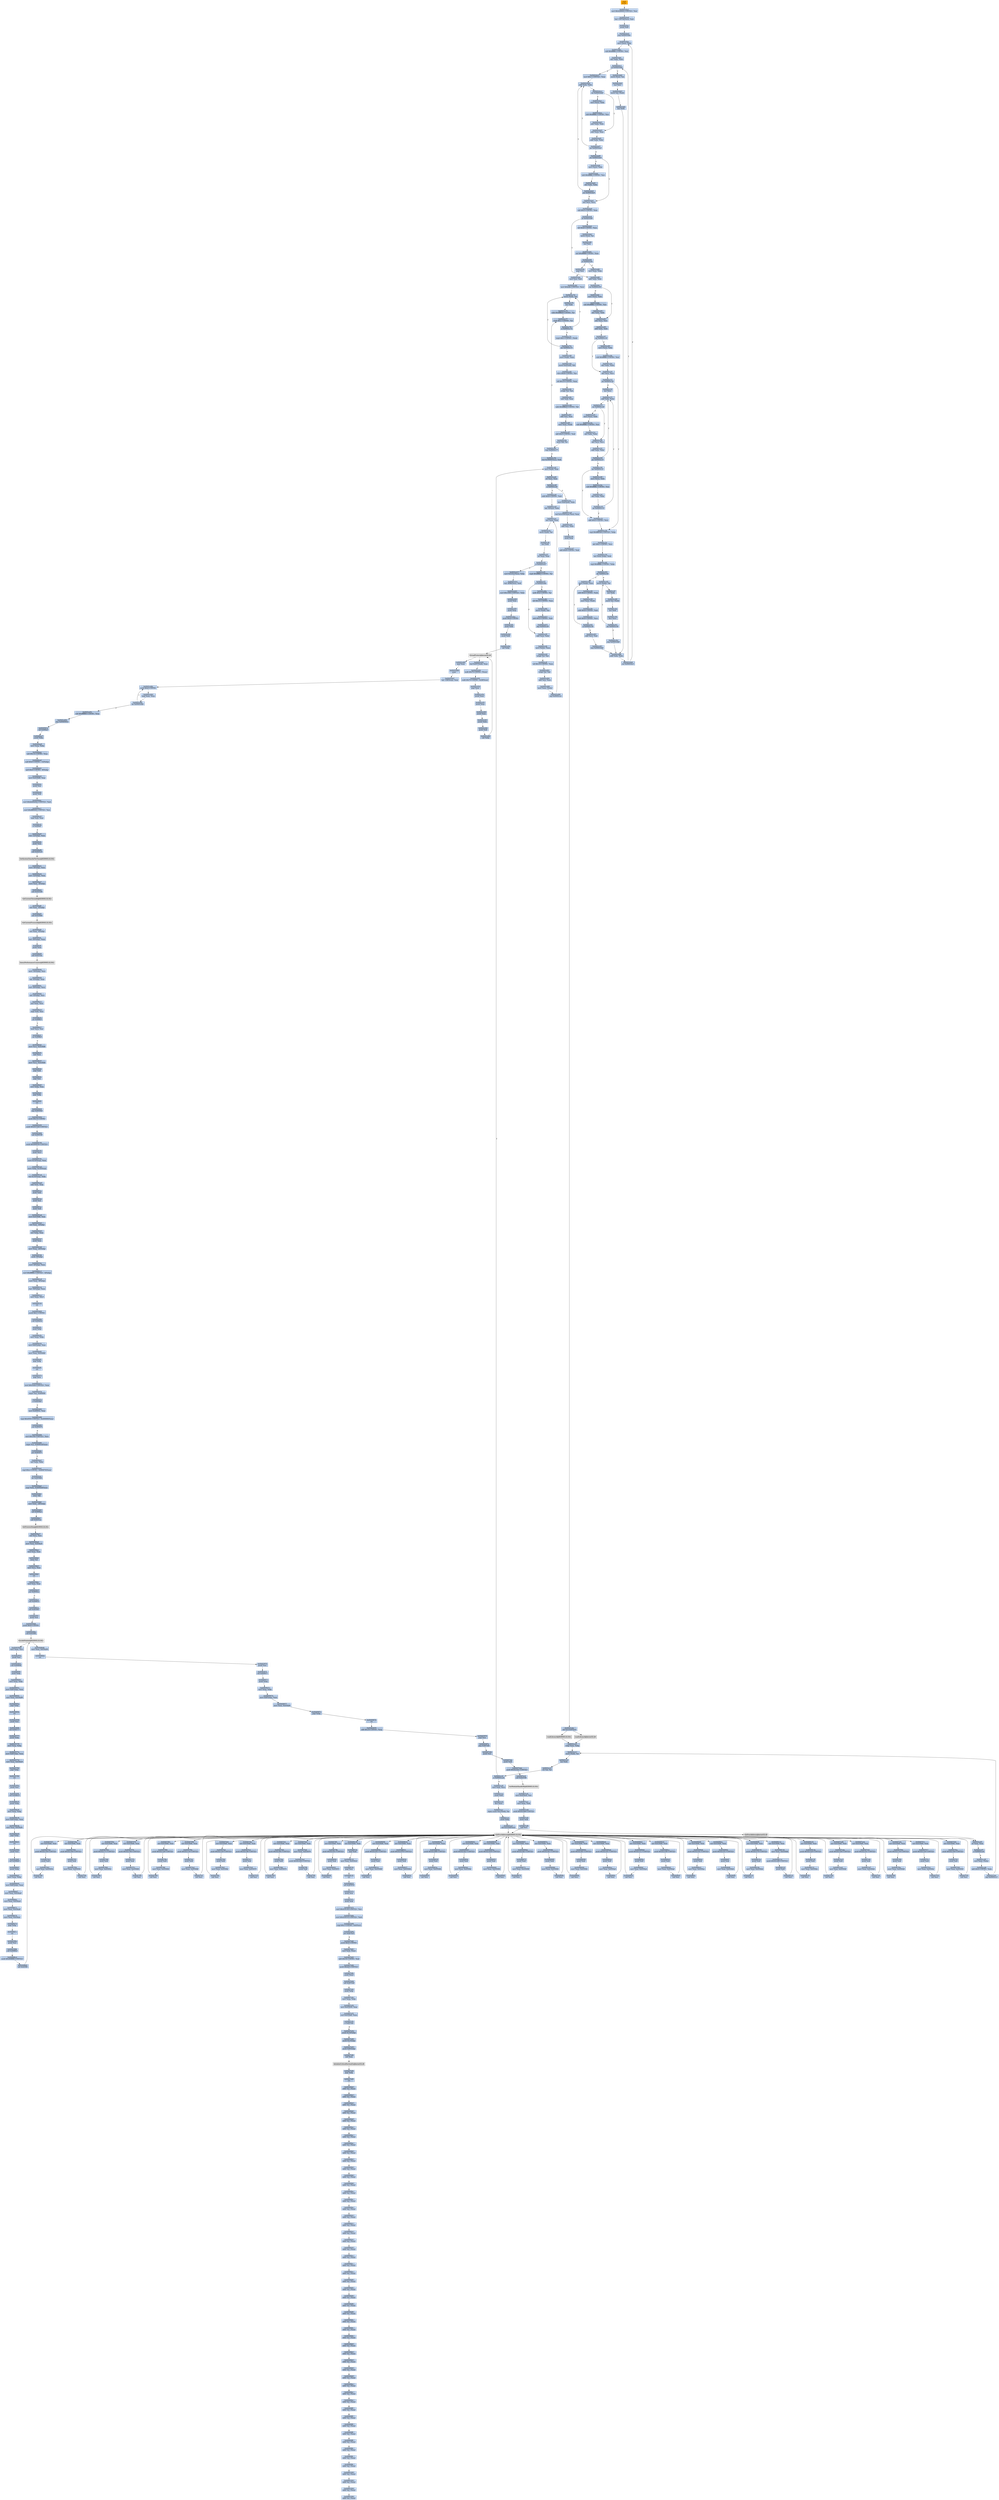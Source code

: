 digraph G {
node[shape=rectangle,style=filled,fillcolor=lightsteelblue,color=lightsteelblue]
bgcolor="transparent"
a0x0043cba0pusha_[label="start\npusha ",fillcolor="orange",color="lightgrey"];
a0x0043cba1movl_0x428000UINT32_esi[label="0x0043cba1\nmovl $0x428000<UINT32>, %esi"];
a0x0043cba6leal__159744esi__edi[label="0x0043cba6\nleal -159744(%esi), %edi"];
a0x0043cbacpushl_edi[label="0x0043cbac\npushl %edi"];
a0x0043cbadjmp_0x0043cbba[label="0x0043cbad\njmp 0x0043cbba"];
a0x0043cbbamovl_esi__ebx[label="0x0043cbba\nmovl (%esi), %ebx"];
a0x0043cbbcsubl_0xfffffffcUINT8_esi[label="0x0043cbbc\nsubl $0xfffffffc<UINT8>, %esi"];
a0x0043cbbfadcl_ebx_ebx[label="0x0043cbbf\nadcl %ebx, %ebx"];
a0x0043cbc1jb_0x0043cbb0[label="0x0043cbc1\njb 0x0043cbb0"];
a0x0043cbb0movb_esi__al[label="0x0043cbb0\nmovb (%esi), %al"];
a0x0043cbb2incl_esi[label="0x0043cbb2\nincl %esi"];
a0x0043cbb3movb_al_edi_[label="0x0043cbb3\nmovb %al, (%edi)"];
a0x0043cbb5incl_edi[label="0x0043cbb5\nincl %edi"];
a0x0043cbb6addl_ebx_ebx[label="0x0043cbb6\naddl %ebx, %ebx"];
a0x0043cbb8jne_0x0043cbc1[label="0x0043cbb8\njne 0x0043cbc1"];
a0x0043cbc3movl_0x1UINT32_eax[label="0x0043cbc3\nmovl $0x1<UINT32>, %eax"];
a0x0043cbc8addl_ebx_ebx[label="0x0043cbc8\naddl %ebx, %ebx"];
a0x0043cbcajne_0x0043cbd3[label="0x0043cbca\njne 0x0043cbd3"];
a0x0043cbd3adcl_eax_eax[label="0x0043cbd3\nadcl %eax, %eax"];
a0x0043cbd5addl_ebx_ebx[label="0x0043cbd5\naddl %ebx, %ebx"];
a0x0043cbd7jae_0x0043cbc8[label="0x0043cbd7\njae 0x0043cbc8"];
a0x0043cbd9jne_0x0043cbe4[label="0x0043cbd9\njne 0x0043cbe4"];
a0x0043cbe4xorl_ecx_ecx[label="0x0043cbe4\nxorl %ecx, %ecx"];
a0x0043cbe6subl_0x3UINT8_eax[label="0x0043cbe6\nsubl $0x3<UINT8>, %eax"];
a0x0043cbe9jb_0x0043cbf8[label="0x0043cbe9\njb 0x0043cbf8"];
a0x0043cbebshll_0x8UINT8_eax[label="0x0043cbeb\nshll $0x8<UINT8>, %eax"];
a0x0043cbeemovb_esi__al[label="0x0043cbee\nmovb (%esi), %al"];
a0x0043cbf0incl_esi[label="0x0043cbf0\nincl %esi"];
a0x0043cbf1xorl_0xffffffffUINT8_eax[label="0x0043cbf1\nxorl $0xffffffff<UINT8>, %eax"];
a0x0043cbf4je_0x0043cc6a[label="0x0043cbf4\nje 0x0043cc6a"];
a0x0043cbf6movl_eax_ebp[label="0x0043cbf6\nmovl %eax, %ebp"];
a0x0043cbf8addl_ebx_ebx[label="0x0043cbf8\naddl %ebx, %ebx"];
a0x0043cbfajne_0x0043cc03[label="0x0043cbfa\njne 0x0043cc03"];
a0x0043cc03adcl_ecx_ecx[label="0x0043cc03\nadcl %ecx, %ecx"];
a0x0043cc05addl_ebx_ebx[label="0x0043cc05\naddl %ebx, %ebx"];
a0x0043cc07jne_0x0043cc10[label="0x0043cc07\njne 0x0043cc10"];
a0x0043cc10adcl_ecx_ecx[label="0x0043cc10\nadcl %ecx, %ecx"];
a0x0043cc12jne_0x0043cc34[label="0x0043cc12\njne 0x0043cc34"];
a0x0043cc34cmpl_0xfffff300UINT32_ebp[label="0x0043cc34\ncmpl $0xfffff300<UINT32>, %ebp"];
a0x0043cc3aadcl_0x1UINT8_ecx[label="0x0043cc3a\nadcl $0x1<UINT8>, %ecx"];
a0x0043cc3dleal_ediebp__edx[label="0x0043cc3d\nleal (%edi,%ebp), %edx"];
a0x0043cc40cmpl_0xfffffffcUINT8_ebp[label="0x0043cc40\ncmpl $0xfffffffc<UINT8>, %ebp"];
a0x0043cc43jbe_0x0043cc54[label="0x0043cc43\njbe 0x0043cc54"];
a0x0043cc54movl_edx__eax[label="0x0043cc54\nmovl (%edx), %eax"];
a0x0043cc56addl_0x4UINT8_edx[label="0x0043cc56\naddl $0x4<UINT8>, %edx"];
a0x0043cc59movl_eax_edi_[label="0x0043cc59\nmovl %eax, (%edi)"];
a0x0043cc5baddl_0x4UINT8_edi[label="0x0043cc5b\naddl $0x4<UINT8>, %edi"];
a0x0043cc5esubl_0x4UINT8_ecx[label="0x0043cc5e\nsubl $0x4<UINT8>, %ecx"];
a0x0043cc61ja_0x0043cc54[label="0x0043cc61\nja 0x0043cc54"];
a0x0043cc63addl_ecx_edi[label="0x0043cc63\naddl %ecx, %edi"];
a0x0043cc65jmp_0x0043cbb6[label="0x0043cc65\njmp 0x0043cbb6"];
a0x0043cc09movl_esi__ebx[label="0x0043cc09\nmovl (%esi), %ebx"];
a0x0043cc0bsubl_0xfffffffcUINT8_esi[label="0x0043cc0b\nsubl $0xfffffffc<UINT8>, %esi"];
a0x0043cc0eadcl_ebx_ebx[label="0x0043cc0e\nadcl %ebx, %ebx"];
a0x0043cc45movb_edx__al[label="0x0043cc45\nmovb (%edx), %al"];
a0x0043cc47incl_edx[label="0x0043cc47\nincl %edx"];
a0x0043cc48movb_al_edi_[label="0x0043cc48\nmovb %al, (%edi)"];
a0x0043cc4aincl_edi[label="0x0043cc4a\nincl %edi"];
a0x0043cc4bdecl_ecx[label="0x0043cc4b\ndecl %ecx"];
a0x0043cc4cjne_0x0043cc45[label="0x0043cc4c\njne 0x0043cc45"];
a0x0043cc4ejmp_0x0043cbb6[label="0x0043cc4e\njmp 0x0043cbb6"];
a0x0043cbfcmovl_esi__ebx[label="0x0043cbfc\nmovl (%esi), %ebx"];
a0x0043cbfesubl_0xfffffffcUINT8_esi[label="0x0043cbfe\nsubl $0xfffffffc<UINT8>, %esi"];
a0x0043cc01adcl_ebx_ebx[label="0x0043cc01\nadcl %ebx, %ebx"];
a0x0043cc14incl_ecx[label="0x0043cc14\nincl %ecx"];
a0x0043cc15addl_ebx_ebx[label="0x0043cc15\naddl %ebx, %ebx"];
a0x0043cc17jne_0x0043cc20[label="0x0043cc17\njne 0x0043cc20"];
a0x0043cc20adcl_ecx_ecx[label="0x0043cc20\nadcl %ecx, %ecx"];
a0x0043cc22addl_ebx_ebx[label="0x0043cc22\naddl %ebx, %ebx"];
a0x0043cc24jae_0x0043cc15[label="0x0043cc24\njae 0x0043cc15"];
a0x0043cc26jne_0x0043cc31[label="0x0043cc26\njne 0x0043cc31"];
a0x0043cc31addl_0x2UINT8_ecx[label="0x0043cc31\naddl $0x2<UINT8>, %ecx"];
a0x0043cbccmovl_esi__ebx[label="0x0043cbcc\nmovl (%esi), %ebx"];
a0x0043cbcesubl_0xfffffffcUINT8_esi[label="0x0043cbce\nsubl $0xfffffffc<UINT8>, %esi"];
a0x0043cbd1adcl_ebx_ebx[label="0x0043cbd1\nadcl %ebx, %ebx"];
a0x0043cc28movl_esi__ebx[label="0x0043cc28\nmovl (%esi), %ebx"];
a0x0043cc2asubl_0xfffffffcUINT8_esi[label="0x0043cc2a\nsubl $0xfffffffc<UINT8>, %esi"];
a0x0043cc2dadcl_ebx_ebx[label="0x0043cc2d\nadcl %ebx, %ebx"];
a0x0043cc2fjae_0x0043cc15[label="0x0043cc2f\njae 0x0043cc15"];
a0x0043cc19movl_esi__ebx[label="0x0043cc19\nmovl (%esi), %ebx"];
a0x0043cc1bsubl_0xfffffffcUINT8_esi[label="0x0043cc1b\nsubl $0xfffffffc<UINT8>, %esi"];
a0x0043cc1eadcl_ebx_ebx[label="0x0043cc1e\nadcl %ebx, %ebx"];
a0x0043cbdbmovl_esi__ebx[label="0x0043cbdb\nmovl (%esi), %ebx"];
a0x0043cbddsubl_0xfffffffcUINT8_esi[label="0x0043cbdd\nsubl $0xfffffffc<UINT8>, %esi"];
a0x0043cbe0adcl_ebx_ebx[label="0x0043cbe0\nadcl %ebx, %ebx"];
a0x0043cbe2jae_0x0043cbc8[label="0x0043cbe2\njae 0x0043cbc8"];
a0x0043cc6apopl_esi[label="0x0043cc6a\npopl %esi"];
a0x0043cc6bmovl_esi_edi[label="0x0043cc6b\nmovl %esi, %edi"];
a0x0043cc6dmovl_0xbdbUINT32_ecx[label="0x0043cc6d\nmovl $0xbdb<UINT32>, %ecx"];
a0x0043cc72movb_edi__al[label="0x0043cc72\nmovb (%edi), %al"];
a0x0043cc74incl_edi[label="0x0043cc74\nincl %edi"];
a0x0043cc75subb_0xffffffe8UINT8_al[label="0x0043cc75\nsubb $0xffffffe8<UINT8>, %al"];
a0x0043cc77cmpb_0x1UINT8_al[label="0x0043cc77\ncmpb $0x1<UINT8>, %al"];
a0x0043cc79ja_0x0043cc72[label="0x0043cc79\nja 0x0043cc72"];
a0x0043cc7bcmpb_0xcUINT8_edi_[label="0x0043cc7b\ncmpb $0xc<UINT8>, (%edi)"];
a0x0043cc7ejne_0x0043cc72[label="0x0043cc7e\njne 0x0043cc72"];
a0x0043cc80movl_edi__eax[label="0x0043cc80\nmovl (%edi), %eax"];
a0x0043cc82movb_0x4edi__bl[label="0x0043cc82\nmovb 0x4(%edi), %bl"];
a0x0043cc85shrw_0x8UINT8_ax[label="0x0043cc85\nshrw $0x8<UINT8>, %ax"];
a0x0043cc89roll_0x10UINT8_eax[label="0x0043cc89\nroll $0x10<UINT8>, %eax"];
a0x0043cc8cxchgb_al_ah[label="0x0043cc8c\nxchgb %al, %ah"];
a0x0043cc8esubl_edi_eax[label="0x0043cc8e\nsubl %edi, %eax"];
a0x0043cc90subb_0xffffffe8UINT8_bl[label="0x0043cc90\nsubb $0xffffffe8<UINT8>, %bl"];
a0x0043cc93addl_esi_eax[label="0x0043cc93\naddl %esi, %eax"];
a0x0043cc95movl_eax_edi_[label="0x0043cc95\nmovl %eax, (%edi)"];
a0x0043cc97addl_0x5UINT8_edi[label="0x0043cc97\naddl $0x5<UINT8>, %edi"];
a0x0043cc9amovb_bl_al[label="0x0043cc9a\nmovb %bl, %al"];
a0x0043cc9cloop_0x0043cc77[label="0x0043cc9c\nloop 0x0043cc77"];
a0x0043cc9eleal_0x39000esi__edi[label="0x0043cc9e\nleal 0x39000(%esi), %edi"];
a0x0043cca4movl_edi__eax[label="0x0043cca4\nmovl (%edi), %eax"];
a0x0043cca6orl_eax_eax[label="0x0043cca6\norl %eax, %eax"];
a0x0043cca8je_0x0043cce6[label="0x0043cca8\nje 0x0043cce6"];
a0x0043ccaamovl_0x4edi__ebx[label="0x0043ccaa\nmovl 0x4(%edi), %ebx"];
a0x0043ccadleal_0x3c550eaxesi__eax[label="0x0043ccad\nleal 0x3c550(%eax,%esi), %eax"];
a0x0043ccb4addl_esi_ebx[label="0x0043ccb4\naddl %esi, %ebx"];
a0x0043ccb6pushl_eax[label="0x0043ccb6\npushl %eax"];
a0x0043ccb7addl_0x8UINT8_edi[label="0x0043ccb7\naddl $0x8<UINT8>, %edi"];
a0x0043ccbacall_0x3c5e0esi_[label="0x0043ccba\ncall 0x3c5e0(%esi)"];
LoadLibraryA_kernel32_dll[label="LoadLibraryA@kernel32.dll",fillcolor="lightgrey",color="lightgrey"];
a0x0043ccc0xchgl_eax_ebp[label="0x0043ccc0\nxchgl %eax, %ebp"];
a0x0043ccc1movb_edi__al[label="0x0043ccc1\nmovb (%edi), %al"];
a0x0043ccc3incl_edi[label="0x0043ccc3\nincl %edi"];
a0x0043ccc4orb_al_al[label="0x0043ccc4\norb %al, %al"];
a0x0043ccc6je_0x0043cca4[label="0x0043ccc6\nje 0x0043cca4"];
a0x0043ccc8movl_edi_ecx[label="0x0043ccc8\nmovl %edi, %ecx"];
a0x0043cccapushl_edi[label="0x0043ccca\npushl %edi"];
a0x0043cccbdecl_eax[label="0x0043cccb\ndecl %eax"];
a0x0043ccccrepnz_scasb_es_edi__al[label="0x0043cccc\nrepnz scasb %es:(%edi), %al"];
a0x0043cccepushl_ebp[label="0x0043ccce\npushl %ebp"];
a0x0043cccfcall_0x3c5e8esi_[label="0x0043cccf\ncall 0x3c5e8(%esi)"];
GetProcAddress_kernel32_dll[label="GetProcAddress@kernel32.dll",fillcolor="lightgrey",color="lightgrey"];
a0x0043ccd5orl_eax_eax[label="0x0043ccd5\norl %eax, %eax"];
a0x0043ccd7je_0x0043cce0[label="0x0043ccd7\nje 0x0043cce0"];
a0x0043ccd9movl_eax_ebx_[label="0x0043ccd9\nmovl %eax, (%ebx)"];
a0x0043ccdbaddl_0x4UINT8_ebx[label="0x0043ccdb\naddl $0x4<UINT8>, %ebx"];
a0x0043ccdejmp_0x0043ccc1[label="0x0043ccde\njmp 0x0043ccc1"];
GetProcAddress_KERNEL32_DLL[label="GetProcAddress@KERNEL32.DLL",fillcolor="lightgrey",color="lightgrey"];
LoadLibraryA_KERNEL32_DLL[label="LoadLibraryA@KERNEL32.DLL",fillcolor="lightgrey",color="lightgrey"];
a0x0043cce6addl_0x4UINT8_edi[label="0x0043cce6\naddl $0x4<UINT8>, %edi"];
a0x0043cce9leal__4esi__ebx[label="0x0043cce9\nleal -4(%esi), %ebx"];
a0x0043ccecxorl_eax_eax[label="0x0043ccec\nxorl %eax, %eax"];
a0x0043cceemovb_edi__al[label="0x0043ccee\nmovb (%edi), %al"];
a0x0043ccf0incl_edi[label="0x0043ccf0\nincl %edi"];
a0x0043ccf1orl_eax_eax[label="0x0043ccf1\norl %eax, %eax"];
a0x0043ccf3je_0x0043cd17[label="0x0043ccf3\nje 0x0043cd17"];
a0x0043ccf5cmpb_0xffffffefUINT8_al[label="0x0043ccf5\ncmpb $0xffffffef<UINT8>, %al"];
a0x0043ccf7ja_0x0043cd0a[label="0x0043ccf7\nja 0x0043cd0a"];
a0x0043ccf9addl_eax_ebx[label="0x0043ccf9\naddl %eax, %ebx"];
a0x0043ccfbmovl_ebx__eax[label="0x0043ccfb\nmovl (%ebx), %eax"];
a0x0043ccfdxchgb_al_ah[label="0x0043ccfd\nxchgb %al, %ah"];
a0x0043ccffroll_0x10UINT8_eax[label="0x0043ccff\nroll $0x10<UINT8>, %eax"];
a0x0043cd02xchgb_al_ah[label="0x0043cd02\nxchgb %al, %ah"];
a0x0043cd04addl_esi_eax[label="0x0043cd04\naddl %esi, %eax"];
a0x0043cd06movl_eax_ebx_[label="0x0043cd06\nmovl %eax, (%ebx)"];
a0x0043cd08jmp_0x0043ccec[label="0x0043cd08\njmp 0x0043ccec"];
a0x0043cd0aandb_0xfUINT8_al[label="0x0043cd0a\nandb $0xf<UINT8>, %al"];
a0x0043cd0cshll_0x10UINT8_eax[label="0x0043cd0c\nshll $0x10<UINT8>, %eax"];
a0x0043cd0fmovw_edi__ax[label="0x0043cd0f\nmovw (%edi), %ax"];
a0x0043cd12addl_0x2UINT8_edi[label="0x0043cd12\naddl $0x2<UINT8>, %edi"];
a0x0043cd15jmp_0x0043ccf9[label="0x0043cd15\njmp 0x0043ccf9"];
a0x0043cd17movl_0x3c5ecesi__ebp[label="0x0043cd17\nmovl 0x3c5ec(%esi), %ebp"];
a0x0043cd1dleal__4096esi__edi[label="0x0043cd1d\nleal -4096(%esi), %edi"];
a0x0043cd23movl_0x1000UINT32_ebx[label="0x0043cd23\nmovl $0x1000<UINT32>, %ebx"];
a0x0043cd28pushl_eax[label="0x0043cd28\npushl %eax"];
a0x0043cd29pushl_esp[label="0x0043cd29\npushl %esp"];
a0x0043cd2apushl_0x4UINT8[label="0x0043cd2a\npushl $0x4<UINT8>"];
a0x0043cd2cpushl_ebx[label="0x0043cd2c\npushl %ebx"];
a0x0043cd2dpushl_edi[label="0x0043cd2d\npushl %edi"];
a0x0043cd2ecall_ebp[label="0x0043cd2e\ncall %ebp"];
VirtualProtect_kernel32_dll[label="VirtualProtect@kernel32.dll",fillcolor="lightgrey",color="lightgrey"];
a0x0043cd30leal_0x207edi__eax[label="0x0043cd30\nleal 0x207(%edi), %eax"];
a0x0043cd36andb_0x7fUINT8_eax_[label="0x0043cd36\nandb $0x7f<UINT8>, (%eax)"];
a0x0043cd39andb_0x7fUINT8_0x28eax_[label="0x0043cd39\nandb $0x7f<UINT8>, 0x28(%eax)"];
a0x0043cd3dpopl_eax[label="0x0043cd3d\npopl %eax"];
a0x0043cd3epushl_eax[label="0x0043cd3e\npushl %eax"];
a0x0043cd3fpushl_esp[label="0x0043cd3f\npushl %esp"];
a0x0043cd40pushl_eax[label="0x0043cd40\npushl %eax"];
a0x0043cd41pushl_ebx[label="0x0043cd41\npushl %ebx"];
a0x0043cd42pushl_edi[label="0x0043cd42\npushl %edi"];
a0x0043cd43call_ebp[label="0x0043cd43\ncall %ebp"];
a0x0043cd45popl_eax[label="0x0043cd45\npopl %eax"];
a0x0043cd46popa_[label="0x0043cd46\npopa "];
a0x0043cd47leal__128esp__eax[label="0x0043cd47\nleal -128(%esp), %eax"];
a0x0043cd4bpushl_0x0UINT8[label="0x0043cd4b\npushl $0x0<UINT8>"];
a0x0043cd4dcmpl_eax_esp[label="0x0043cd4d\ncmpl %eax, %esp"];
a0x0043cd4fjne_0x0043cd4b[label="0x0043cd4f\njne 0x0043cd4b"];
a0x0043cd51subl_0xffffff80UINT8_esp[label="0x0043cd51\nsubl $0xffffff80<UINT8>, %esp"];
a0x0043cd54jmp_0x0040561e[label="0x0043cd54\njmp 0x0040561e"];
a0x0040561ecall_0x40faa7[label="0x0040561e\ncall 0x40faa7"];
a0x0040faa7pushl_ebp[label="0x0040faa7\npushl %ebp"];
a0x0040faa8movl_esp_ebp[label="0x0040faa8\nmovl %esp, %ebp"];
a0x0040faaasubl_0x14UINT8_esp[label="0x0040faaa\nsubl $0x14<UINT8>, %esp"];
a0x0040faadandl_0x0UINT8__12ebp_[label="0x0040faad\nandl $0x0<UINT8>, -12(%ebp)"];
a0x0040fab1andl_0x0UINT8__8ebp_[label="0x0040fab1\nandl $0x0<UINT8>, -8(%ebp)"];
a0x0040fab5movl_0x4330d0_eax[label="0x0040fab5\nmovl 0x4330d0, %eax"];
a0x0040fabapushl_esi[label="0x0040faba\npushl %esi"];
a0x0040fabbpushl_edi[label="0x0040fabb\npushl %edi"];
a0x0040fabcmovl_0xbb40e64eUINT32_edi[label="0x0040fabc\nmovl $0xbb40e64e<UINT32>, %edi"];
a0x0040fac1movl_0xffff0000UINT32_esi[label="0x0040fac1\nmovl $0xffff0000<UINT32>, %esi"];
a0x0040fac6cmpl_edi_eax[label="0x0040fac6\ncmpl %edi, %eax"];
a0x0040fac8je_0x40fad7[label="0x0040fac8\nje 0x40fad7"];
a0x0040fad7leal__12ebp__eax[label="0x0040fad7\nleal -12(%ebp), %eax"];
a0x0040fadapushl_eax[label="0x0040fada\npushl %eax"];
a0x0040fadbcall_0x4251c0[label="0x0040fadb\ncall 0x4251c0"];
GetSystemTimeAsFileTime_KERNEL32_DLL[label="GetSystemTimeAsFileTime@KERNEL32.DLL",fillcolor="lightgrey",color="lightgrey"];
a0x0040fae1movl__8ebp__eax[label="0x0040fae1\nmovl -8(%ebp), %eax"];
a0x0040fae4xorl__12ebp__eax[label="0x0040fae4\nxorl -12(%ebp), %eax"];
a0x0040fae7movl_eax__4ebp_[label="0x0040fae7\nmovl %eax, -4(%ebp)"];
a0x0040faeacall_0x425160[label="0x0040faea\ncall 0x425160"];
GetCurrentThreadId_KERNEL32_DLL[label="GetCurrentThreadId@KERNEL32.DLL",fillcolor="lightgrey",color="lightgrey"];
a0x0040faf0xorl_eax__4ebp_[label="0x0040faf0\nxorl %eax, -4(%ebp)"];
a0x0040faf3call_0x4250b4[label="0x0040faf3\ncall 0x4250b4"];
GetCurrentProcessId_KERNEL32_DLL[label="GetCurrentProcessId@KERNEL32.DLL",fillcolor="lightgrey",color="lightgrey"];
a0x0040faf9xorl_eax__4ebp_[label="0x0040faf9\nxorl %eax, -4(%ebp)"];
a0x0040fafcleal__20ebp__eax[label="0x0040fafc\nleal -20(%ebp), %eax"];
a0x0040faffpushl_eax[label="0x0040faff\npushl %eax"];
a0x0040fb00call_0x4251bc[label="0x0040fb00\ncall 0x4251bc"];
QueryPerformanceCounter_KERNEL32_DLL[label="QueryPerformanceCounter@KERNEL32.DLL",fillcolor="lightgrey",color="lightgrey"];
a0x0040fb06movl__16ebp__ecx[label="0x0040fb06\nmovl -16(%ebp), %ecx"];
a0x0040fb09leal__4ebp__eax[label="0x0040fb09\nleal -4(%ebp), %eax"];
a0x0040fb0cxorl__20ebp__ecx[label="0x0040fb0c\nxorl -20(%ebp), %ecx"];
a0x0040fb0fxorl__4ebp__ecx[label="0x0040fb0f\nxorl -4(%ebp), %ecx"];
a0x0040fb12xorl_eax_ecx[label="0x0040fb12\nxorl %eax, %ecx"];
a0x0040fb14cmpl_edi_ecx[label="0x0040fb14\ncmpl %edi, %ecx"];
a0x0040fb16jne_0x40fb1f[label="0x0040fb16\njne 0x40fb1f"];
a0x0040fb1ftestl_ecx_esi[label="0x0040fb1f\ntestl %ecx, %esi"];
a0x0040fb21jne_0x40fb2f[label="0x0040fb21\njne 0x40fb2f"];
a0x0040fb2fmovl_ecx_0x4330d0[label="0x0040fb2f\nmovl %ecx, 0x4330d0"];
a0x0040fb35notl_ecx[label="0x0040fb35\nnotl %ecx"];
a0x0040fb37movl_ecx_0x4330d4[label="0x0040fb37\nmovl %ecx, 0x4330d4"];
a0x0040fb3dpopl_edi[label="0x0040fb3d\npopl %edi"];
a0x0040fb3epopl_esi[label="0x0040fb3e\npopl %esi"];
a0x0040fb3fmovl_ebp_esp[label="0x0040fb3f\nmovl %ebp, %esp"];
a0x0040fb41popl_ebp[label="0x0040fb41\npopl %ebp"];
a0x0040fb42ret[label="0x0040fb42\nret"];
a0x00405623jmp_0x40545d[label="0x00405623\njmp 0x40545d"];
a0x0040545dpushl_0x14UINT8[label="0x0040545d\npushl $0x14<UINT8>"];
a0x0040545fpushl_0x4313e8UINT32[label="0x0040545f\npushl $0x4313e8<UINT32>"];
a0x00405464call_0x409190[label="0x00405464\ncall 0x409190"];
a0x00409190pushl_0x409230UINT32[label="0x00409190\npushl $0x409230<UINT32>"];
a0x00409195pushl_fs_0[label="0x00409195\npushl %fs:0"];
a0x0040919cmovl_0x10esp__eax[label="0x0040919c\nmovl 0x10(%esp), %eax"];
a0x004091a0movl_ebp_0x10esp_[label="0x004091a0\nmovl %ebp, 0x10(%esp)"];
a0x004091a4leal_0x10esp__ebp[label="0x004091a4\nleal 0x10(%esp), %ebp"];
a0x004091a8subl_eax_esp[label="0x004091a8\nsubl %eax, %esp"];
a0x004091aapushl_ebx[label="0x004091aa\npushl %ebx"];
a0x004091abpushl_esi[label="0x004091ab\npushl %esi"];
a0x004091acpushl_edi[label="0x004091ac\npushl %edi"];
a0x004091admovl_0x4330d0_eax[label="0x004091ad\nmovl 0x4330d0, %eax"];
a0x004091b2xorl_eax__4ebp_[label="0x004091b2\nxorl %eax, -4(%ebp)"];
a0x004091b5xorl_ebp_eax[label="0x004091b5\nxorl %ebp, %eax"];
a0x004091b7pushl_eax[label="0x004091b7\npushl %eax"];
a0x004091b8movl_esp__24ebp_[label="0x004091b8\nmovl %esp, -24(%ebp)"];
a0x004091bbpushl__8ebp_[label="0x004091bb\npushl -8(%ebp)"];
a0x004091bemovl__4ebp__eax[label="0x004091be\nmovl -4(%ebp), %eax"];
a0x004091c1movl_0xfffffffeUINT32__4ebp_[label="0x004091c1\nmovl $0xfffffffe<UINT32>, -4(%ebp)"];
a0x004091c8movl_eax__8ebp_[label="0x004091c8\nmovl %eax, -8(%ebp)"];
a0x004091cbleal__16ebp__eax[label="0x004091cb\nleal -16(%ebp), %eax"];
a0x004091cemovl_eax_fs_0[label="0x004091ce\nmovl %eax, %fs:0"];
a0x004091d4ret[label="0x004091d4\nret"];
a0x00405469pushl_0x1UINT8[label="0x00405469\npushl $0x1<UINT8>"];
a0x0040546bcall_0x40fa5a[label="0x0040546b\ncall 0x40fa5a"];
a0x0040fa5apushl_ebp[label="0x0040fa5a\npushl %ebp"];
a0x0040fa5bmovl_esp_ebp[label="0x0040fa5b\nmovl %esp, %ebp"];
a0x0040fa5dmovl_0x8ebp__eax[label="0x0040fa5d\nmovl 0x8(%ebp), %eax"];
a0x0040fa60movl_eax_0x434460[label="0x0040fa60\nmovl %eax, 0x434460"];
a0x0040fa65popl_ebp[label="0x0040fa65\npopl %ebp"];
a0x0040fa66ret[label="0x0040fa66\nret"];
a0x00405470popl_ecx[label="0x00405470\npopl %ecx"];
a0x00405471movl_0x5a4dUINT32_eax[label="0x00405471\nmovl $0x5a4d<UINT32>, %eax"];
a0x00405476cmpw_ax_0x400000[label="0x00405476\ncmpw %ax, 0x400000"];
a0x0040547dje_0x405483[label="0x0040547d\nje 0x405483"];
a0x00405483movl_0x40003c_eax[label="0x00405483\nmovl 0x40003c, %eax"];
a0x00405488cmpl_0x4550UINT32_0x400000eax_[label="0x00405488\ncmpl $0x4550<UINT32>, 0x400000(%eax)"];
a0x00405492jne_0x40547f[label="0x00405492\njne 0x40547f"];
a0x00405494movl_0x10bUINT32_ecx[label="0x00405494\nmovl $0x10b<UINT32>, %ecx"];
a0x00405499cmpw_cx_0x400018eax_[label="0x00405499\ncmpw %cx, 0x400018(%eax)"];
a0x004054a0jne_0x40547f[label="0x004054a0\njne 0x40547f"];
a0x004054a2xorl_ebx_ebx[label="0x004054a2\nxorl %ebx, %ebx"];
a0x004054a4cmpl_0xeUINT8_0x400074eax_[label="0x004054a4\ncmpl $0xe<UINT8>, 0x400074(%eax)"];
a0x004054abjbe_0x4054b6[label="0x004054ab\njbe 0x4054b6"];
a0x004054adcmpl_ebx_0x4000e8eax_[label="0x004054ad\ncmpl %ebx, 0x4000e8(%eax)"];
a0x004054b3setne_bl[label="0x004054b3\nsetne %bl"];
a0x004054b6movl_ebx__28ebp_[label="0x004054b6\nmovl %ebx, -28(%ebp)"];
a0x004054b9call_0x4094a1[label="0x004054b9\ncall 0x4094a1"];
a0x004094a1call_0x4251ac[label="0x004094a1\ncall 0x4251ac"];
GetProcessHeap_KERNEL32_DLL[label="GetProcessHeap@KERNEL32.DLL",fillcolor="lightgrey",color="lightgrey"];
a0x004094a7xorl_ecx_ecx[label="0x004094a7\nxorl %ecx, %ecx"];
a0x004094a9movl_eax_0x434ac0[label="0x004094a9\nmovl %eax, 0x434ac0"];
a0x004094aetestl_eax_eax[label="0x004094ae\ntestl %eax, %eax"];
a0x004094b0setne_cl[label="0x004094b0\nsetne %cl"];
a0x004094b3movl_ecx_eax[label="0x004094b3\nmovl %ecx, %eax"];
a0x004094b5ret[label="0x004094b5\nret"];
a0x004054betestl_eax_eax[label="0x004054be\ntestl %eax, %eax"];
a0x004054c0jne_0x4054ca[label="0x004054c0\njne 0x4054ca"];
a0x004054cacall_0x40661e[label="0x004054ca\ncall 0x40661e"];
a0x0040661ecall_0x403947[label="0x0040661e\ncall 0x403947"];
a0x00403947pushl_esi[label="0x00403947\npushl %esi"];
a0x00403948pushl_0x0UINT8[label="0x00403948\npushl $0x0<UINT8>"];
a0x0040394acall_0x4250fc[label="0x0040394a\ncall 0x4250fc"];
EncodePointer_KERNEL32_DLL[label="EncodePointer@KERNEL32.DLL",fillcolor="lightgrey",color="lightgrey"];
a0x00403950movl_eax_esi[label="0x00403950\nmovl %eax, %esi"];
a0x00403952pushl_esi[label="0x00403952\npushl %esi"];
a0x00403953call_0x40894f[label="0x00403953\ncall 0x40894f"];
a0x0040894fpushl_ebp[label="0x0040894f\npushl %ebp"];
a0x00408950movl_esp_ebp[label="0x00408950\nmovl %esp, %ebp"];
a0x00408952movl_0x8ebp__eax[label="0x00408952\nmovl 0x8(%ebp), %eax"];
a0x00408955movl_eax_0x434a98[label="0x00408955\nmovl %eax, 0x434a98"];
a0x0040895apopl_ebp[label="0x0040895a\npopl %ebp"];
a0x0040895bret[label="0x0040895b\nret"];
a0x00403958pushl_esi[label="0x00403958\npushl %esi"];
a0x00403959call_0x405777[label="0x00403959\ncall 0x405777"];
a0x00405777pushl_ebp[label="0x00405777\npushl %ebp"];
a0x00405778movl_esp_ebp[label="0x00405778\nmovl %esp, %ebp"];
a0x0040577amovl_0x8ebp__eax[label="0x0040577a\nmovl 0x8(%ebp), %eax"];
a0x0040577dmovl_eax_0x4342e8[label="0x0040577d\nmovl %eax, 0x4342e8"];
a0x00405782popl_ebp[label="0x00405782\npopl %ebp"];
a0x00405783ret[label="0x00405783\nret"];
a0x0040395epushl_esi[label="0x0040395e\npushl %esi"];
a0x0040395fcall_0x408b35[label="0x0040395f\ncall 0x408b35"];
a0x00408b35pushl_ebp[label="0x00408b35\npushl %ebp"];
a0x00408b36movl_esp_ebp[label="0x00408b36\nmovl %esp, %ebp"];
a0x00408b38movl_0x8ebp__eax[label="0x00408b38\nmovl 0x8(%ebp), %eax"];
a0x00408b3bmovl_eax_0x434a9c[label="0x00408b3b\nmovl %eax, 0x434a9c"];
a0x00408b40popl_ebp[label="0x00408b40\npopl %ebp"];
a0x00408b41ret[label="0x00408b41\nret"];
a0x00403964pushl_esi[label="0x00403964\npushl %esi"];
a0x00403965call_0x408b61[label="0x00403965\ncall 0x408b61"];
a0x00408b61pushl_ebp[label="0x00408b61\npushl %ebp"];
a0x00408b62movl_esp_ebp[label="0x00408b62\nmovl %esp, %ebp"];
a0x00408b64movl_0x8ebp__eax[label="0x00408b64\nmovl 0x8(%ebp), %eax"];
a0x00408b67movl_eax_0x434aa0[label="0x00408b67\nmovl %eax, 0x434aa0"];
a0x00408b6cmovl_eax_0x434aa4[label="0x00408b6c\nmovl %eax, 0x434aa4"];
a0x00408b71movl_eax_0x434aa8[label="0x00408b71\nmovl %eax, 0x434aa8"];
a0x00408b76movl_eax_0x434aac[label="0x00408b76\nmovl %eax, 0x434aac"];
a0x00408b7bpopl_ebp[label="0x00408b7b\npopl %ebp"];
a0x00408b7cret[label="0x00408b7c\nret"];
a0x0040396apushl_esi[label="0x0040396a\npushl %esi"];
a0x0040396bcall_0x4088cd[label="0x0040396b\ncall 0x4088cd"];
a0x004088cdpushl_0x408886UINT32[label="0x004088cd\npushl $0x408886<UINT32>"];
a0x004088d2call_0x4250fc[label="0x004088d2\ncall 0x4250fc"];
a0x004088d8movl_eax_0x434a94[label="0x004088d8\nmovl %eax, 0x434a94"];
a0x004088ddret[label="0x004088dd\nret"];
a0x00403970pushl_esi[label="0x00403970\npushl %esi"];
a0x00403971call_0x409071[label="0x00403971\ncall 0x409071"];
a0x00409071pushl_ebp[label="0x00409071\npushl %ebp"];
a0x00409072movl_esp_ebp[label="0x00409072\nmovl %esp, %ebp"];
a0x00409074movl_0x8ebp__eax[label="0x00409074\nmovl 0x8(%ebp), %eax"];
a0x00409077movl_eax_0x434ab4[label="0x00409077\nmovl %eax, 0x434ab4"];
a0x0040907cpopl_ebp[label="0x0040907c\npopl %ebp"];
a0x0040907dret[label="0x0040907d\nret"];
a0x00403976addl_0x18UINT8_esp[label="0x00403976\naddl $0x18<UINT8>, %esp"];
a0x00403979popl_esi[label="0x00403979\npopl %esi"];
a0x0040397ajmp_0x407ebb[label="0x0040397a\njmp 0x407ebb"];
a0x00407ebbpushl_esi[label="0x00407ebb\npushl %esi"];
a0x00407ebcpushl_edi[label="0x00407ebc\npushl %edi"];
a0x00407ebdpushl_0x42cbdcUINT32[label="0x00407ebd\npushl $0x42cbdc<UINT32>"];
a0x00407ec2call_0x425194[label="0x00407ec2\ncall 0x425194"];
GetModuleHandleW_KERNEL32_DLL[label="GetModuleHandleW@KERNEL32.DLL",fillcolor="lightgrey",color="lightgrey"];
a0x00407ec8movl_0x4250e4_esi[label="0x00407ec8\nmovl 0x4250e4, %esi"];
a0x00407ecemovl_eax_edi[label="0x00407ece\nmovl %eax, %edi"];
a0x00407ed0pushl_0x42cbf8UINT32[label="0x00407ed0\npushl $0x42cbf8<UINT32>"];
a0x00407ed5pushl_edi[label="0x00407ed5\npushl %edi"];
a0x00407ed6call_esi[label="0x00407ed6\ncall %esi"];
a0x00407ed8xorl_0x4330d0_eax[label="0x00407ed8\nxorl 0x4330d0, %eax"];
a0x00407edepushl_0x42cc04UINT32[label="0x00407ede\npushl $0x42cc04<UINT32>"];
a0x00407ee3pushl_edi[label="0x00407ee3\npushl %edi"];
a0x00407ee4movl_eax_0x435040[label="0x00407ee4\nmovl %eax, 0x435040"];
a0x00407ee9call_esi[label="0x00407ee9\ncall %esi"];
a0x00407eebxorl_0x4330d0_eax[label="0x00407eeb\nxorl 0x4330d0, %eax"];
a0x00407ef1pushl_0x42cc0cUINT32[label="0x00407ef1\npushl $0x42cc0c<UINT32>"];
a0x00407ef6pushl_edi[label="0x00407ef6\npushl %edi"];
a0x00407ef7movl_eax_0x435044[label="0x00407ef7\nmovl %eax, 0x435044"];
a0x00407efccall_esi[label="0x00407efc\ncall %esi"];
a0x00407efexorl_0x4330d0_eax[label="0x00407efe\nxorl 0x4330d0, %eax"];
a0x00407f04pushl_0x42cc18UINT32[label="0x00407f04\npushl $0x42cc18<UINT32>"];
a0x00407f09pushl_edi[label="0x00407f09\npushl %edi"];
a0x00407f0amovl_eax_0x435048[label="0x00407f0a\nmovl %eax, 0x435048"];
a0x00407f0fcall_esi[label="0x00407f0f\ncall %esi"];
a0x00407f11xorl_0x4330d0_eax[label="0x00407f11\nxorl 0x4330d0, %eax"];
a0x00407f17pushl_0x42cc24UINT32[label="0x00407f17\npushl $0x42cc24<UINT32>"];
a0x00407f1cpushl_edi[label="0x00407f1c\npushl %edi"];
a0x00407f1dmovl_eax_0x43504c[label="0x00407f1d\nmovl %eax, 0x43504c"];
a0x00407f22call_esi[label="0x00407f22\ncall %esi"];
a0x00407f24xorl_0x4330d0_eax[label="0x00407f24\nxorl 0x4330d0, %eax"];
a0x00407f2apushl_0x42cc40UINT32[label="0x00407f2a\npushl $0x42cc40<UINT32>"];
a0x00407f2fpushl_edi[label="0x00407f2f\npushl %edi"];
a0x00407f30movl_eax_0x435050[label="0x00407f30\nmovl %eax, 0x435050"];
a0x00407f35call_esi[label="0x00407f35\ncall %esi"];
a0x00407f37xorl_0x4330d0_eax[label="0x00407f37\nxorl 0x4330d0, %eax"];
a0x00407f3dpushl_0x42cc50UINT32[label="0x00407f3d\npushl $0x42cc50<UINT32>"];
a0x00407f42pushl_edi[label="0x00407f42\npushl %edi"];
a0x00407f43movl_eax_0x435054[label="0x00407f43\nmovl %eax, 0x435054"];
a0x00407f48call_esi[label="0x00407f48\ncall %esi"];
a0x00407f4axorl_0x4330d0_eax[label="0x00407f4a\nxorl 0x4330d0, %eax"];
a0x00407f50pushl_0x42cc64UINT32[label="0x00407f50\npushl $0x42cc64<UINT32>"];
a0x00407f55pushl_edi[label="0x00407f55\npushl %edi"];
a0x00407f56movl_eax_0x435058[label="0x00407f56\nmovl %eax, 0x435058"];
a0x00407f5bcall_esi[label="0x00407f5b\ncall %esi"];
a0x00407f5dxorl_0x4330d0_eax[label="0x00407f5d\nxorl 0x4330d0, %eax"];
a0x00407f63pushl_0x42cc7cUINT32[label="0x00407f63\npushl $0x42cc7c<UINT32>"];
a0x00407f68pushl_edi[label="0x00407f68\npushl %edi"];
a0x00407f69movl_eax_0x43505c[label="0x00407f69\nmovl %eax, 0x43505c"];
a0x00407f6ecall_esi[label="0x00407f6e\ncall %esi"];
a0x00407f70xorl_0x4330d0_eax[label="0x00407f70\nxorl 0x4330d0, %eax"];
a0x00407f76pushl_0x42cc94UINT32[label="0x00407f76\npushl $0x42cc94<UINT32>"];
a0x00407f7bpushl_edi[label="0x00407f7b\npushl %edi"];
a0x00407f7cmovl_eax_0x435060[label="0x00407f7c\nmovl %eax, 0x435060"];
a0x00407f81call_esi[label="0x00407f81\ncall %esi"];
a0x00407f83xorl_0x4330d0_eax[label="0x00407f83\nxorl 0x4330d0, %eax"];
a0x00407f89pushl_0x42cca8UINT32[label="0x00407f89\npushl $0x42cca8<UINT32>"];
a0x00407f8epushl_edi[label="0x00407f8e\npushl %edi"];
a0x00407f8fmovl_eax_0x435064[label="0x00407f8f\nmovl %eax, 0x435064"];
a0x00407f94call_esi[label="0x00407f94\ncall %esi"];
a0x00407f96xorl_0x4330d0_eax[label="0x00407f96\nxorl 0x4330d0, %eax"];
a0x00407f9cpushl_0x42ccc8UINT32[label="0x00407f9c\npushl $0x42ccc8<UINT32>"];
a0x00407fa1pushl_edi[label="0x00407fa1\npushl %edi"];
a0x00407fa2movl_eax_0x435068[label="0x00407fa2\nmovl %eax, 0x435068"];
a0x00407fa7call_esi[label="0x00407fa7\ncall %esi"];
a0x00407fa9xorl_0x4330d0_eax[label="0x00407fa9\nxorl 0x4330d0, %eax"];
a0x00407fafpushl_0x42cce0UINT32[label="0x00407faf\npushl $0x42cce0<UINT32>"];
a0x00407fb4pushl_edi[label="0x00407fb4\npushl %edi"];
a0x00407fb5movl_eax_0x43506c[label="0x00407fb5\nmovl %eax, 0x43506c"];
a0x00407fbacall_esi[label="0x00407fba\ncall %esi"];
a0x00407fbcxorl_0x4330d0_eax[label="0x00407fbc\nxorl 0x4330d0, %eax"];
a0x00407fc2pushl_0x42ccf8UINT32[label="0x00407fc2\npushl $0x42ccf8<UINT32>"];
a0x00407fc7pushl_edi[label="0x00407fc7\npushl %edi"];
a0x00407fc8movl_eax_0x435070[label="0x00407fc8\nmovl %eax, 0x435070"];
a0x00407fcdcall_esi[label="0x00407fcd\ncall %esi"];
a0x00407fcfxorl_0x4330d0_eax[label="0x00407fcf\nxorl 0x4330d0, %eax"];
a0x00407fd5pushl_0x42cd0cUINT32[label="0x00407fd5\npushl $0x42cd0c<UINT32>"];
a0x00407fdapushl_edi[label="0x00407fda\npushl %edi"];
a0x00407fdbmovl_eax_0x435074[label="0x00407fdb\nmovl %eax, 0x435074"];
a0x00407fe0call_esi[label="0x00407fe0\ncall %esi"];
a0x00407fe2xorl_0x4330d0_eax[label="0x00407fe2\nxorl 0x4330d0, %eax"];
a0x00407fe8movl_eax_0x435078[label="0x00407fe8\nmovl %eax, 0x435078"];
a0x00407fedpushl_0x42cd20UINT32[label="0x00407fed\npushl $0x42cd20<UINT32>"];
a0x00407ff2pushl_edi[label="0x00407ff2\npushl %edi"];
a0x00407ff3call_esi[label="0x00407ff3\ncall %esi"];
a0x00407ff5xorl_0x4330d0_eax[label="0x00407ff5\nxorl 0x4330d0, %eax"];
a0x00407ffbpushl_0x42cd3cUINT32[label="0x00407ffb\npushl $0x42cd3c<UINT32>"];
a0x00408000pushl_edi[label="0x00408000\npushl %edi"];
a0x00408001movl_eax_0x43507c[label="0x00408001\nmovl %eax, 0x43507c"];
a0x00408006call_esi[label="0x00408006\ncall %esi"];
a0x00408008xorl_0x4330d0_eax[label="0x00408008\nxorl 0x4330d0, %eax"];
a0x0040800epushl_0x42cd5cUINT32[label="0x0040800e\npushl $0x42cd5c<UINT32>"];
a0x00408013pushl_edi[label="0x00408013\npushl %edi"];
a0x00408014movl_eax_0x435080[label="0x00408014\nmovl %eax, 0x435080"];
a0x00408019call_esi[label="0x00408019\ncall %esi"];
a0x0040801bxorl_0x4330d0_eax[label="0x0040801b\nxorl 0x4330d0, %eax"];
a0x00408021pushl_0x42cd78UINT32[label="0x00408021\npushl $0x42cd78<UINT32>"];
a0x00408026pushl_edi[label="0x00408026\npushl %edi"];
a0x00408027movl_eax_0x435084[label="0x00408027\nmovl %eax, 0x435084"];
a0x0040802ccall_esi[label="0x0040802c\ncall %esi"];
a0x0040802exorl_0x4330d0_eax[label="0x0040802e\nxorl 0x4330d0, %eax"];
a0x00408034pushl_0x42cd98UINT32[label="0x00408034\npushl $0x42cd98<UINT32>"];
a0x00408039pushl_edi[label="0x00408039\npushl %edi"];
a0x0040803amovl_eax_0x435088[label="0x0040803a\nmovl %eax, 0x435088"];
a0x0040803fcall_esi[label="0x0040803f\ncall %esi"];
a0x00408041xorl_0x4330d0_eax[label="0x00408041\nxorl 0x4330d0, %eax"];
a0x00408047pushl_0x42cdacUINT32[label="0x00408047\npushl $0x42cdac<UINT32>"];
a0x0040804cpushl_edi[label="0x0040804c\npushl %edi"];
a0x0040804dmovl_eax_0x43508c[label="0x0040804d\nmovl %eax, 0x43508c"];
a0x00408052call_esi[label="0x00408052\ncall %esi"];
a0x00408054xorl_0x4330d0_eax[label="0x00408054\nxorl 0x4330d0, %eax"];
a0x0040805apushl_0x42cdc8UINT32[label="0x0040805a\npushl $0x42cdc8<UINT32>"];
a0x0040805fpushl_edi[label="0x0040805f\npushl %edi"];
a0x00408060movl_eax_0x435090[label="0x00408060\nmovl %eax, 0x435090"];
a0x00408065call_esi[label="0x00408065\ncall %esi"];
a0x00408067xorl_0x4330d0_eax[label="0x00408067\nxorl 0x4330d0, %eax"];
a0x0040806dpushl_0x42cddcUINT32[label="0x0040806d\npushl $0x42cddc<UINT32>"];
a0x00408072pushl_edi[label="0x00408072\npushl %edi"];
a0x00408073movl_eax_0x435098[label="0x00408073\nmovl %eax, 0x435098"];
a0x00408078call_esi[label="0x00408078\ncall %esi"];
a0x0040807axorl_0x4330d0_eax[label="0x0040807a\nxorl 0x4330d0, %eax"];
a0x00408080pushl_0x42cdecUINT32[label="0x00408080\npushl $0x42cdec<UINT32>"];
a0x00408085pushl_edi[label="0x00408085\npushl %edi"];
a0x00408086movl_eax_0x435094[label="0x00408086\nmovl %eax, 0x435094"];
a0x0040808bcall_esi[label="0x0040808b\ncall %esi"];
a0x0040808dxorl_0x4330d0_eax[label="0x0040808d\nxorl 0x4330d0, %eax"];
a0x00408093pushl_0x42cdfcUINT32[label="0x00408093\npushl $0x42cdfc<UINT32>"];
a0x00408098pushl_edi[label="0x00408098\npushl %edi"];
a0x00408099movl_eax_0x43509c[label="0x00408099\nmovl %eax, 0x43509c"];
a0x0040809ecall_esi[label="0x0040809e\ncall %esi"];
a0x004080a0xorl_0x4330d0_eax[label="0x004080a0\nxorl 0x4330d0, %eax"];
a0x004080a6pushl_0x42ce0cUINT32[label="0x004080a6\npushl $0x42ce0c<UINT32>"];
a0x004080abpushl_edi[label="0x004080ab\npushl %edi"];
a0x004080acmovl_eax_0x4350a0[label="0x004080ac\nmovl %eax, 0x4350a0"];
a0x004080b1call_esi[label="0x004080b1\ncall %esi"];
a0x004080b3xorl_0x4330d0_eax[label="0x004080b3\nxorl 0x4330d0, %eax"];
a0x004080b9pushl_0x42ce1cUINT32[label="0x004080b9\npushl $0x42ce1c<UINT32>"];
a0x004080bepushl_edi[label="0x004080be\npushl %edi"];
a0x004080bfmovl_eax_0x4350a4[label="0x004080bf\nmovl %eax, 0x4350a4"];
a0x004080c4call_esi[label="0x004080c4\ncall %esi"];
a0x004080c6xorl_0x4330d0_eax[label="0x004080c6\nxorl 0x4330d0, %eax"];
a0x004080ccpushl_0x42ce38UINT32[label="0x004080cc\npushl $0x42ce38<UINT32>"];
a0x004080d1pushl_edi[label="0x004080d1\npushl %edi"];
a0x004080d2movl_eax_0x4350a8[label="0x004080d2\nmovl %eax, 0x4350a8"];
a0x004080d7call_esi[label="0x004080d7\ncall %esi"];
a0x004080d9xorl_0x4330d0_eax[label="0x004080d9\nxorl 0x4330d0, %eax"];
a0x004080dfpushl_0x42ce4cUINT32[label="0x004080df\npushl $0x42ce4c<UINT32>"];
a0x004080e4pushl_edi[label="0x004080e4\npushl %edi"];
a0x004080e5movl_eax_0x4350ac[label="0x004080e5\nmovl %eax, 0x4350ac"];
a0x004080eacall_esi[label="0x004080ea\ncall %esi"];
a0x004080ecxorl_0x4330d0_eax[label="0x004080ec\nxorl 0x4330d0, %eax"];
a0x004080f2pushl_0x42ce5cUINT32[label="0x004080f2\npushl $0x42ce5c<UINT32>"];
a0x004080f7pushl_edi[label="0x004080f7\npushl %edi"];
a0x004080f8movl_eax_0x4350b0[label="0x004080f8\nmovl %eax, 0x4350b0"];
a0x004080fdcall_esi[label="0x004080fd\ncall %esi"];
a0x004080ffxorl_0x4330d0_eax[label="0x004080ff\nxorl 0x4330d0, %eax"];
a0x00408105pushl_0x42ce70UINT32[label="0x00408105\npushl $0x42ce70<UINT32>"];
a0x0040810apushl_edi[label="0x0040810a\npushl %edi"];
a0x0040810bmovl_eax_0x4350b4[label="0x0040810b\nmovl %eax, 0x4350b4"];
a0x00408110call_esi[label="0x00408110\ncall %esi"];
a0x00408112xorl_0x4330d0_eax[label="0x00408112\nxorl 0x4330d0, %eax"];
a0x00408118movl_eax_0x4350b8[label="0x00408118\nmovl %eax, 0x4350b8"];
a0x0040811dpushl_0x42ce80UINT32[label="0x0040811d\npushl $0x42ce80<UINT32>"];
a0x00408122pushl_edi[label="0x00408122\npushl %edi"];
a0x00408123call_esi[label="0x00408123\ncall %esi"];
a0x00408125xorl_0x4330d0_eax[label="0x00408125\nxorl 0x4330d0, %eax"];
a0x0040812bpushl_0x42cea0UINT32[label="0x0040812b\npushl $0x42cea0<UINT32>"];
a0x00408130pushl_edi[label="0x00408130\npushl %edi"];
a0x00408131movl_eax_0x4350bc[label="0x00408131\nmovl %eax, 0x4350bc"];
a0x00408136call_esi[label="0x00408136\ncall %esi"];
a0x00408138xorl_0x4330d0_eax[label="0x00408138\nxorl 0x4330d0, %eax"];
a0x0040813epopl_edi[label="0x0040813e\npopl %edi"];
a0x0040813fmovl_eax_0x4350c0[label="0x0040813f\nmovl %eax, 0x4350c0"];
a0x00408144popl_esi[label="0x00408144\npopl %esi"];
a0x00408145ret[label="0x00408145\nret"];
a0x00406623call_0x407b7d[label="0x00406623\ncall 0x407b7d"];
a0x00407b7dpushl_esi[label="0x00407b7d\npushl %esi"];
a0x00407b7epushl_edi[label="0x00407b7e\npushl %edi"];
a0x00407b7fmovl_0x433c30UINT32_esi[label="0x00407b7f\nmovl $0x433c30<UINT32>, %esi"];
a0x00407b84movl_0x434310UINT32_edi[label="0x00407b84\nmovl $0x434310<UINT32>, %edi"];
a0x00407b89cmpl_0x1UINT8_0x4esi_[label="0x00407b89\ncmpl $0x1<UINT8>, 0x4(%esi)"];
a0x00407b8djne_0x407ba5[label="0x00407b8d\njne 0x407ba5"];
a0x00407b8fpushl_0x0UINT8[label="0x00407b8f\npushl $0x0<UINT8>"];
a0x00407b91movl_edi_esi_[label="0x00407b91\nmovl %edi, (%esi)"];
a0x00407b93addl_0x18UINT8_edi[label="0x00407b93\naddl $0x18<UINT8>, %edi"];
a0x00407b96pushl_0xfa0UINT32[label="0x00407b96\npushl $0xfa0<UINT32>"];
a0x00407b9bpushl_esi_[label="0x00407b9b\npushl (%esi)"];
a0x00407b9dcall_0x407e4d[label="0x00407b9d\ncall 0x407e4d"];
a0x00407e4dpushl_ebp[label="0x00407e4d\npushl %ebp"];
a0x00407e4emovl_esp_ebp[label="0x00407e4e\nmovl %esp, %ebp"];
a0x00407e50movl_0x435050_eax[label="0x00407e50\nmovl 0x435050, %eax"];
a0x00407e55xorl_0x4330d0_eax[label="0x00407e55\nxorl 0x4330d0, %eax"];
a0x00407e5bje_0x407e6a[label="0x00407e5b\nje 0x407e6a"];
a0x00407e5dpushl_0x10ebp_[label="0x00407e5d\npushl 0x10(%ebp)"];
a0x00407e60pushl_0xcebp_[label="0x00407e60\npushl 0xc(%ebp)"];
a0x00407e63pushl_0x8ebp_[label="0x00407e63\npushl 0x8(%ebp)"];
a0x00407e66call_eax[label="0x00407e66\ncall %eax"];
InitializeCriticalSectionEx_kernel32_dll[label="InitializeCriticalSectionEx@kernel32.dll",fillcolor="lightgrey",color="lightgrey"];
a0x00407e68popl_ebp[label="0x00407e68\npopl %ebp"];
a0x00407e69ret[label="0x00407e69\nret"];
a0x00000fa0addb_al_eax_[label="0x00000fa0\naddb %al, (%eax)"];
a0x00000fa2addb_al_eax_[label="0x00000fa2\naddb %al, (%eax)"];
a0x00000fa4addb_al_eax_[label="0x00000fa4\naddb %al, (%eax)"];
a0x00000fa6addb_al_eax_[label="0x00000fa6\naddb %al, (%eax)"];
a0x00000fa8addb_al_eax_[label="0x00000fa8\naddb %al, (%eax)"];
a0x00000faaaddb_al_eax_[label="0x00000faa\naddb %al, (%eax)"];
a0x00000facaddb_al_eax_[label="0x00000fac\naddb %al, (%eax)"];
a0x00000faeaddb_al_eax_[label="0x00000fae\naddb %al, (%eax)"];
a0x00000fb0addb_al_eax_[label="0x00000fb0\naddb %al, (%eax)"];
a0x00000fb2addb_al_eax_[label="0x00000fb2\naddb %al, (%eax)"];
a0x00000fb4addb_al_eax_[label="0x00000fb4\naddb %al, (%eax)"];
a0x00000fb6addb_al_eax_[label="0x00000fb6\naddb %al, (%eax)"];
a0x00000fb8addb_al_eax_[label="0x00000fb8\naddb %al, (%eax)"];
a0x00000fbaaddb_al_eax_[label="0x00000fba\naddb %al, (%eax)"];
a0x00000fbcaddb_al_eax_[label="0x00000fbc\naddb %al, (%eax)"];
a0x00000fbeaddb_al_eax_[label="0x00000fbe\naddb %al, (%eax)"];
a0x00000fc0addb_al_eax_[label="0x00000fc0\naddb %al, (%eax)"];
a0x00000fc2addb_al_eax_[label="0x00000fc2\naddb %al, (%eax)"];
a0x00000fc4addb_al_eax_[label="0x00000fc4\naddb %al, (%eax)"];
a0x00000fc6addb_al_eax_[label="0x00000fc6\naddb %al, (%eax)"];
a0x00000fc8addb_al_eax_[label="0x00000fc8\naddb %al, (%eax)"];
a0x00000fcaaddb_al_eax_[label="0x00000fca\naddb %al, (%eax)"];
a0x00000fccaddb_al_eax_[label="0x00000fcc\naddb %al, (%eax)"];
a0x00000fceaddb_al_eax_[label="0x00000fce\naddb %al, (%eax)"];
a0x00000fd0addb_al_eax_[label="0x00000fd0\naddb %al, (%eax)"];
a0x00000fd2addb_al_eax_[label="0x00000fd2\naddb %al, (%eax)"];
a0x00000fd4addb_al_eax_[label="0x00000fd4\naddb %al, (%eax)"];
a0x00000fd6addb_al_eax_[label="0x00000fd6\naddb %al, (%eax)"];
a0x00000fd8addb_al_eax_[label="0x00000fd8\naddb %al, (%eax)"];
a0x00000fdaaddb_al_eax_[label="0x00000fda\naddb %al, (%eax)"];
a0x00000fdcaddb_al_eax_[label="0x00000fdc\naddb %al, (%eax)"];
a0x00000fdeaddb_al_eax_[label="0x00000fde\naddb %al, (%eax)"];
a0x00000fe0addb_al_eax_[label="0x00000fe0\naddb %al, (%eax)"];
a0x00000fe2addb_al_eax_[label="0x00000fe2\naddb %al, (%eax)"];
a0x00000fe4addb_al_eax_[label="0x00000fe4\naddb %al, (%eax)"];
a0x00000fe6addb_al_eax_[label="0x00000fe6\naddb %al, (%eax)"];
a0x00000fe8addb_al_eax_[label="0x00000fe8\naddb %al, (%eax)"];
a0x00000feaaddb_al_eax_[label="0x00000fea\naddb %al, (%eax)"];
a0x00000fecaddb_al_eax_[label="0x00000fec\naddb %al, (%eax)"];
a0x00000feeaddb_al_eax_[label="0x00000fee\naddb %al, (%eax)"];
a0x00000ff0addb_al_eax_[label="0x00000ff0\naddb %al, (%eax)"];
a0x00000ff2addb_al_eax_[label="0x00000ff2\naddb %al, (%eax)"];
a0x00000ff4addb_al_eax_[label="0x00000ff4\naddb %al, (%eax)"];
a0x00000ff6addb_al_eax_[label="0x00000ff6\naddb %al, (%eax)"];
a0x00000ff8addb_al_eax_[label="0x00000ff8\naddb %al, (%eax)"];
a0x00000ffaaddb_al_eax_[label="0x00000ffa\naddb %al, (%eax)"];
a0x00000ffcaddb_al_eax_[label="0x00000ffc\naddb %al, (%eax)"];
a0x00000ffeaddb_al_eax_[label="0x00000ffe\naddb %al, (%eax)"];
a0x00001000addb_al_eax_[label="0x00001000\naddb %al, (%eax)"];
a0x00001002addb_al_eax_[label="0x00001002\naddb %al, (%eax)"];
a0x00001004addb_al_eax_[label="0x00001004\naddb %al, (%eax)"];
a0x00001006addb_al_eax_[label="0x00001006\naddb %al, (%eax)"];
a0x0043cba0pusha_ -> a0x0043cba1movl_0x428000UINT32_esi [color="#000000"];
a0x0043cba1movl_0x428000UINT32_esi -> a0x0043cba6leal__159744esi__edi [color="#000000"];
a0x0043cba6leal__159744esi__edi -> a0x0043cbacpushl_edi [color="#000000"];
a0x0043cbacpushl_edi -> a0x0043cbadjmp_0x0043cbba [color="#000000"];
a0x0043cbadjmp_0x0043cbba -> a0x0043cbbamovl_esi__ebx [color="#000000"];
a0x0043cbbamovl_esi__ebx -> a0x0043cbbcsubl_0xfffffffcUINT8_esi [color="#000000"];
a0x0043cbbcsubl_0xfffffffcUINT8_esi -> a0x0043cbbfadcl_ebx_ebx [color="#000000"];
a0x0043cbbfadcl_ebx_ebx -> a0x0043cbc1jb_0x0043cbb0 [color="#000000"];
a0x0043cbc1jb_0x0043cbb0 -> a0x0043cbb0movb_esi__al [color="#000000",label="T"];
a0x0043cbb0movb_esi__al -> a0x0043cbb2incl_esi [color="#000000"];
a0x0043cbb2incl_esi -> a0x0043cbb3movb_al_edi_ [color="#000000"];
a0x0043cbb3movb_al_edi_ -> a0x0043cbb5incl_edi [color="#000000"];
a0x0043cbb5incl_edi -> a0x0043cbb6addl_ebx_ebx [color="#000000"];
a0x0043cbb6addl_ebx_ebx -> a0x0043cbb8jne_0x0043cbc1 [color="#000000"];
a0x0043cbb8jne_0x0043cbc1 -> a0x0043cbc1jb_0x0043cbb0 [color="#000000",label="T"];
a0x0043cbc1jb_0x0043cbb0 -> a0x0043cbc3movl_0x1UINT32_eax [color="#000000",label="F"];
a0x0043cbc3movl_0x1UINT32_eax -> a0x0043cbc8addl_ebx_ebx [color="#000000"];
a0x0043cbc8addl_ebx_ebx -> a0x0043cbcajne_0x0043cbd3 [color="#000000"];
a0x0043cbcajne_0x0043cbd3 -> a0x0043cbd3adcl_eax_eax [color="#000000",label="T"];
a0x0043cbd3adcl_eax_eax -> a0x0043cbd5addl_ebx_ebx [color="#000000"];
a0x0043cbd5addl_ebx_ebx -> a0x0043cbd7jae_0x0043cbc8 [color="#000000"];
a0x0043cbd7jae_0x0043cbc8 -> a0x0043cbd9jne_0x0043cbe4 [color="#000000",label="F"];
a0x0043cbd9jne_0x0043cbe4 -> a0x0043cbe4xorl_ecx_ecx [color="#000000",label="T"];
a0x0043cbe4xorl_ecx_ecx -> a0x0043cbe6subl_0x3UINT8_eax [color="#000000"];
a0x0043cbe6subl_0x3UINT8_eax -> a0x0043cbe9jb_0x0043cbf8 [color="#000000"];
a0x0043cbe9jb_0x0043cbf8 -> a0x0043cbebshll_0x8UINT8_eax [color="#000000",label="F"];
a0x0043cbebshll_0x8UINT8_eax -> a0x0043cbeemovb_esi__al [color="#000000"];
a0x0043cbeemovb_esi__al -> a0x0043cbf0incl_esi [color="#000000"];
a0x0043cbf0incl_esi -> a0x0043cbf1xorl_0xffffffffUINT8_eax [color="#000000"];
a0x0043cbf1xorl_0xffffffffUINT8_eax -> a0x0043cbf4je_0x0043cc6a [color="#000000"];
a0x0043cbf4je_0x0043cc6a -> a0x0043cbf6movl_eax_ebp [color="#000000",label="F"];
a0x0043cbf6movl_eax_ebp -> a0x0043cbf8addl_ebx_ebx [color="#000000"];
a0x0043cbf8addl_ebx_ebx -> a0x0043cbfajne_0x0043cc03 [color="#000000"];
a0x0043cbfajne_0x0043cc03 -> a0x0043cc03adcl_ecx_ecx [color="#000000",label="T"];
a0x0043cc03adcl_ecx_ecx -> a0x0043cc05addl_ebx_ebx [color="#000000"];
a0x0043cc05addl_ebx_ebx -> a0x0043cc07jne_0x0043cc10 [color="#000000"];
a0x0043cc07jne_0x0043cc10 -> a0x0043cc10adcl_ecx_ecx [color="#000000",label="T"];
a0x0043cc10adcl_ecx_ecx -> a0x0043cc12jne_0x0043cc34 [color="#000000"];
a0x0043cc12jne_0x0043cc34 -> a0x0043cc34cmpl_0xfffff300UINT32_ebp [color="#000000",label="T"];
a0x0043cc34cmpl_0xfffff300UINT32_ebp -> a0x0043cc3aadcl_0x1UINT8_ecx [color="#000000"];
a0x0043cc3aadcl_0x1UINT8_ecx -> a0x0043cc3dleal_ediebp__edx [color="#000000"];
a0x0043cc3dleal_ediebp__edx -> a0x0043cc40cmpl_0xfffffffcUINT8_ebp [color="#000000"];
a0x0043cc40cmpl_0xfffffffcUINT8_ebp -> a0x0043cc43jbe_0x0043cc54 [color="#000000"];
a0x0043cc43jbe_0x0043cc54 -> a0x0043cc54movl_edx__eax [color="#000000",label="T"];
a0x0043cc54movl_edx__eax -> a0x0043cc56addl_0x4UINT8_edx [color="#000000"];
a0x0043cc56addl_0x4UINT8_edx -> a0x0043cc59movl_eax_edi_ [color="#000000"];
a0x0043cc59movl_eax_edi_ -> a0x0043cc5baddl_0x4UINT8_edi [color="#000000"];
a0x0043cc5baddl_0x4UINT8_edi -> a0x0043cc5esubl_0x4UINT8_ecx [color="#000000"];
a0x0043cc5esubl_0x4UINT8_ecx -> a0x0043cc61ja_0x0043cc54 [color="#000000"];
a0x0043cc61ja_0x0043cc54 -> a0x0043cc63addl_ecx_edi [color="#000000",label="F"];
a0x0043cc63addl_ecx_edi -> a0x0043cc65jmp_0x0043cbb6 [color="#000000"];
a0x0043cc65jmp_0x0043cbb6 -> a0x0043cbb6addl_ebx_ebx [color="#000000"];
a0x0043cbb8jne_0x0043cbc1 -> a0x0043cbbamovl_esi__ebx [color="#000000",label="F"];
a0x0043cc07jne_0x0043cc10 -> a0x0043cc09movl_esi__ebx [color="#000000",label="F"];
a0x0043cc09movl_esi__ebx -> a0x0043cc0bsubl_0xfffffffcUINT8_esi [color="#000000"];
a0x0043cc0bsubl_0xfffffffcUINT8_esi -> a0x0043cc0eadcl_ebx_ebx [color="#000000"];
a0x0043cc0eadcl_ebx_ebx -> a0x0043cc10adcl_ecx_ecx [color="#000000"];
a0x0043cc43jbe_0x0043cc54 -> a0x0043cc45movb_edx__al [color="#000000",label="F"];
a0x0043cc45movb_edx__al -> a0x0043cc47incl_edx [color="#000000"];
a0x0043cc47incl_edx -> a0x0043cc48movb_al_edi_ [color="#000000"];
a0x0043cc48movb_al_edi_ -> a0x0043cc4aincl_edi [color="#000000"];
a0x0043cc4aincl_edi -> a0x0043cc4bdecl_ecx [color="#000000"];
a0x0043cc4bdecl_ecx -> a0x0043cc4cjne_0x0043cc45 [color="#000000"];
a0x0043cc4cjne_0x0043cc45 -> a0x0043cc45movb_edx__al [color="#000000",label="T"];
a0x0043cc4cjne_0x0043cc45 -> a0x0043cc4ejmp_0x0043cbb6 [color="#000000",label="F"];
a0x0043cc4ejmp_0x0043cbb6 -> a0x0043cbb6addl_ebx_ebx [color="#000000"];
a0x0043cbfajne_0x0043cc03 -> a0x0043cbfcmovl_esi__ebx [color="#000000",label="F"];
a0x0043cbfcmovl_esi__ebx -> a0x0043cbfesubl_0xfffffffcUINT8_esi [color="#000000"];
a0x0043cbfesubl_0xfffffffcUINT8_esi -> a0x0043cc01adcl_ebx_ebx [color="#000000"];
a0x0043cc01adcl_ebx_ebx -> a0x0043cc03adcl_ecx_ecx [color="#000000"];
a0x0043cc12jne_0x0043cc34 -> a0x0043cc14incl_ecx [color="#000000",label="F"];
a0x0043cc14incl_ecx -> a0x0043cc15addl_ebx_ebx [color="#000000"];
a0x0043cc15addl_ebx_ebx -> a0x0043cc17jne_0x0043cc20 [color="#000000"];
a0x0043cc17jne_0x0043cc20 -> a0x0043cc20adcl_ecx_ecx [color="#000000",label="T"];
a0x0043cc20adcl_ecx_ecx -> a0x0043cc22addl_ebx_ebx [color="#000000"];
a0x0043cc22addl_ebx_ebx -> a0x0043cc24jae_0x0043cc15 [color="#000000"];
a0x0043cc24jae_0x0043cc15 -> a0x0043cc15addl_ebx_ebx [color="#000000",label="T"];
a0x0043cc24jae_0x0043cc15 -> a0x0043cc26jne_0x0043cc31 [color="#000000",label="F"];
a0x0043cc26jne_0x0043cc31 -> a0x0043cc31addl_0x2UINT8_ecx [color="#000000",label="T"];
a0x0043cc31addl_0x2UINT8_ecx -> a0x0043cc34cmpl_0xfffff300UINT32_ebp [color="#000000"];
a0x0043cc61ja_0x0043cc54 -> a0x0043cc54movl_edx__eax [color="#000000",label="T"];
a0x0043cbe9jb_0x0043cbf8 -> a0x0043cbf8addl_ebx_ebx [color="#000000",label="T"];
a0x0043cbcajne_0x0043cbd3 -> a0x0043cbccmovl_esi__ebx [color="#000000",label="F"];
a0x0043cbccmovl_esi__ebx -> a0x0043cbcesubl_0xfffffffcUINT8_esi [color="#000000"];
a0x0043cbcesubl_0xfffffffcUINT8_esi -> a0x0043cbd1adcl_ebx_ebx [color="#000000"];
a0x0043cbd1adcl_ebx_ebx -> a0x0043cbd3adcl_eax_eax [color="#000000"];
a0x0043cc26jne_0x0043cc31 -> a0x0043cc28movl_esi__ebx [color="#000000",label="F"];
a0x0043cc28movl_esi__ebx -> a0x0043cc2asubl_0xfffffffcUINT8_esi [color="#000000"];
a0x0043cc2asubl_0xfffffffcUINT8_esi -> a0x0043cc2dadcl_ebx_ebx [color="#000000"];
a0x0043cc2dadcl_ebx_ebx -> a0x0043cc2fjae_0x0043cc15 [color="#000000"];
a0x0043cc2fjae_0x0043cc15 -> a0x0043cc31addl_0x2UINT8_ecx [color="#000000",label="F"];
a0x0043cbd7jae_0x0043cbc8 -> a0x0043cbc8addl_ebx_ebx [color="#000000",label="T"];
a0x0043cc17jne_0x0043cc20 -> a0x0043cc19movl_esi__ebx [color="#000000",label="F"];
a0x0043cc19movl_esi__ebx -> a0x0043cc1bsubl_0xfffffffcUINT8_esi [color="#000000"];
a0x0043cc1bsubl_0xfffffffcUINT8_esi -> a0x0043cc1eadcl_ebx_ebx [color="#000000"];
a0x0043cc1eadcl_ebx_ebx -> a0x0043cc20adcl_ecx_ecx [color="#000000"];
a0x0043cbd9jne_0x0043cbe4 -> a0x0043cbdbmovl_esi__ebx [color="#000000",label="F"];
a0x0043cbdbmovl_esi__ebx -> a0x0043cbddsubl_0xfffffffcUINT8_esi [color="#000000"];
a0x0043cbddsubl_0xfffffffcUINT8_esi -> a0x0043cbe0adcl_ebx_ebx [color="#000000"];
a0x0043cbe0adcl_ebx_ebx -> a0x0043cbe2jae_0x0043cbc8 [color="#000000"];
a0x0043cbe2jae_0x0043cbc8 -> a0x0043cbe4xorl_ecx_ecx [color="#000000",label="F"];
a0x0043cbe2jae_0x0043cbc8 -> a0x0043cbc8addl_ebx_ebx [color="#000000",label="T"];
a0x0043cc2fjae_0x0043cc15 -> a0x0043cc15addl_ebx_ebx [color="#000000",label="T"];
a0x0043cbf4je_0x0043cc6a -> a0x0043cc6apopl_esi [color="#000000",label="T"];
a0x0043cc6apopl_esi -> a0x0043cc6bmovl_esi_edi [color="#000000"];
a0x0043cc6bmovl_esi_edi -> a0x0043cc6dmovl_0xbdbUINT32_ecx [color="#000000"];
a0x0043cc6dmovl_0xbdbUINT32_ecx -> a0x0043cc72movb_edi__al [color="#000000"];
a0x0043cc72movb_edi__al -> a0x0043cc74incl_edi [color="#000000"];
a0x0043cc74incl_edi -> a0x0043cc75subb_0xffffffe8UINT8_al [color="#000000"];
a0x0043cc75subb_0xffffffe8UINT8_al -> a0x0043cc77cmpb_0x1UINT8_al [color="#000000"];
a0x0043cc77cmpb_0x1UINT8_al -> a0x0043cc79ja_0x0043cc72 [color="#000000"];
a0x0043cc79ja_0x0043cc72 -> a0x0043cc72movb_edi__al [color="#000000",label="T"];
a0x0043cc79ja_0x0043cc72 -> a0x0043cc7bcmpb_0xcUINT8_edi_ [color="#000000",label="F"];
a0x0043cc7bcmpb_0xcUINT8_edi_ -> a0x0043cc7ejne_0x0043cc72 [color="#000000"];
a0x0043cc7ejne_0x0043cc72 -> a0x0043cc72movb_edi__al [color="#000000",label="T"];
a0x0043cc7ejne_0x0043cc72 -> a0x0043cc80movl_edi__eax [color="#000000",label="F"];
a0x0043cc80movl_edi__eax -> a0x0043cc82movb_0x4edi__bl [color="#000000"];
a0x0043cc82movb_0x4edi__bl -> a0x0043cc85shrw_0x8UINT8_ax [color="#000000"];
a0x0043cc85shrw_0x8UINT8_ax -> a0x0043cc89roll_0x10UINT8_eax [color="#000000"];
a0x0043cc89roll_0x10UINT8_eax -> a0x0043cc8cxchgb_al_ah [color="#000000"];
a0x0043cc8cxchgb_al_ah -> a0x0043cc8esubl_edi_eax [color="#000000"];
a0x0043cc8esubl_edi_eax -> a0x0043cc90subb_0xffffffe8UINT8_bl [color="#000000"];
a0x0043cc90subb_0xffffffe8UINT8_bl -> a0x0043cc93addl_esi_eax [color="#000000"];
a0x0043cc93addl_esi_eax -> a0x0043cc95movl_eax_edi_ [color="#000000"];
a0x0043cc95movl_eax_edi_ -> a0x0043cc97addl_0x5UINT8_edi [color="#000000"];
a0x0043cc97addl_0x5UINT8_edi -> a0x0043cc9amovb_bl_al [color="#000000"];
a0x0043cc9amovb_bl_al -> a0x0043cc9cloop_0x0043cc77 [color="#000000"];
a0x0043cc9cloop_0x0043cc77 -> a0x0043cc77cmpb_0x1UINT8_al [color="#000000",label="T"];
a0x0043cc9cloop_0x0043cc77 -> a0x0043cc9eleal_0x39000esi__edi [color="#000000",label="F"];
a0x0043cc9eleal_0x39000esi__edi -> a0x0043cca4movl_edi__eax [color="#000000"];
a0x0043cca4movl_edi__eax -> a0x0043cca6orl_eax_eax [color="#000000"];
a0x0043cca6orl_eax_eax -> a0x0043cca8je_0x0043cce6 [color="#000000"];
a0x0043cca8je_0x0043cce6 -> a0x0043ccaamovl_0x4edi__ebx [color="#000000",label="F"];
a0x0043ccaamovl_0x4edi__ebx -> a0x0043ccadleal_0x3c550eaxesi__eax [color="#000000"];
a0x0043ccadleal_0x3c550eaxesi__eax -> a0x0043ccb4addl_esi_ebx [color="#000000"];
a0x0043ccb4addl_esi_ebx -> a0x0043ccb6pushl_eax [color="#000000"];
a0x0043ccb6pushl_eax -> a0x0043ccb7addl_0x8UINT8_edi [color="#000000"];
a0x0043ccb7addl_0x8UINT8_edi -> a0x0043ccbacall_0x3c5e0esi_ [color="#000000"];
a0x0043ccbacall_0x3c5e0esi_ -> LoadLibraryA_kernel32_dll [color="#000000"];
LoadLibraryA_kernel32_dll -> a0x0043ccc0xchgl_eax_ebp [color="#000000"];
a0x0043ccc0xchgl_eax_ebp -> a0x0043ccc1movb_edi__al [color="#000000"];
a0x0043ccc1movb_edi__al -> a0x0043ccc3incl_edi [color="#000000"];
a0x0043ccc3incl_edi -> a0x0043ccc4orb_al_al [color="#000000"];
a0x0043ccc4orb_al_al -> a0x0043ccc6je_0x0043cca4 [color="#000000"];
a0x0043ccc6je_0x0043cca4 -> a0x0043ccc8movl_edi_ecx [color="#000000",label="F"];
a0x0043ccc8movl_edi_ecx -> a0x0043cccapushl_edi [color="#000000"];
a0x0043cccapushl_edi -> a0x0043cccbdecl_eax [color="#000000"];
a0x0043cccbdecl_eax -> a0x0043ccccrepnz_scasb_es_edi__al [color="#000000"];
a0x0043ccccrepnz_scasb_es_edi__al -> a0x0043cccepushl_ebp [color="#000000"];
a0x0043cccepushl_ebp -> a0x0043cccfcall_0x3c5e8esi_ [color="#000000"];
a0x0043cccfcall_0x3c5e8esi_ -> GetProcAddress_kernel32_dll [color="#000000"];
GetProcAddress_kernel32_dll -> a0x0043ccd5orl_eax_eax [color="#000000"];
a0x0043ccd5orl_eax_eax -> a0x0043ccd7je_0x0043cce0 [color="#000000"];
a0x0043ccd7je_0x0043cce0 -> a0x0043ccd9movl_eax_ebx_ [color="#000000",label="F"];
a0x0043ccd9movl_eax_ebx_ -> a0x0043ccdbaddl_0x4UINT8_ebx [color="#000000"];
a0x0043ccdbaddl_0x4UINT8_ebx -> a0x0043ccdejmp_0x0043ccc1 [color="#000000"];
a0x0043ccdejmp_0x0043ccc1 -> a0x0043ccc1movb_edi__al [color="#000000"];
a0x0043cccfcall_0x3c5e8esi_ -> GetProcAddress_KERNEL32_DLL [color="#000000"];
GetProcAddress_KERNEL32_DLL -> a0x0043ccd5orl_eax_eax [color="#000000"];
a0x0043ccc6je_0x0043cca4 -> a0x0043cca4movl_edi__eax [color="#000000",label="T"];
a0x0043ccbacall_0x3c5e0esi_ -> LoadLibraryA_KERNEL32_DLL [color="#000000"];
LoadLibraryA_KERNEL32_DLL -> a0x0043ccc0xchgl_eax_ebp [color="#000000"];
a0x0043cca8je_0x0043cce6 -> a0x0043cce6addl_0x4UINT8_edi [color="#000000",label="T"];
a0x0043cce6addl_0x4UINT8_edi -> a0x0043cce9leal__4esi__ebx [color="#000000"];
a0x0043cce9leal__4esi__ebx -> a0x0043ccecxorl_eax_eax [color="#000000"];
a0x0043ccecxorl_eax_eax -> a0x0043cceemovb_edi__al [color="#000000"];
a0x0043cceemovb_edi__al -> a0x0043ccf0incl_edi [color="#000000"];
a0x0043ccf0incl_edi -> a0x0043ccf1orl_eax_eax [color="#000000"];
a0x0043ccf1orl_eax_eax -> a0x0043ccf3je_0x0043cd17 [color="#000000"];
a0x0043ccf3je_0x0043cd17 -> a0x0043ccf5cmpb_0xffffffefUINT8_al [color="#000000",label="F"];
a0x0043ccf5cmpb_0xffffffefUINT8_al -> a0x0043ccf7ja_0x0043cd0a [color="#000000"];
a0x0043ccf7ja_0x0043cd0a -> a0x0043ccf9addl_eax_ebx [color="#000000",label="F"];
a0x0043ccf9addl_eax_ebx -> a0x0043ccfbmovl_ebx__eax [color="#000000"];
a0x0043ccfbmovl_ebx__eax -> a0x0043ccfdxchgb_al_ah [color="#000000"];
a0x0043ccfdxchgb_al_ah -> a0x0043ccffroll_0x10UINT8_eax [color="#000000"];
a0x0043ccffroll_0x10UINT8_eax -> a0x0043cd02xchgb_al_ah [color="#000000"];
a0x0043cd02xchgb_al_ah -> a0x0043cd04addl_esi_eax [color="#000000"];
a0x0043cd04addl_esi_eax -> a0x0043cd06movl_eax_ebx_ [color="#000000"];
a0x0043cd06movl_eax_ebx_ -> a0x0043cd08jmp_0x0043ccec [color="#000000"];
a0x0043cd08jmp_0x0043ccec -> a0x0043ccecxorl_eax_eax [color="#000000"];
a0x0043ccf7ja_0x0043cd0a -> a0x0043cd0aandb_0xfUINT8_al [color="#000000",label="T"];
a0x0043cd0aandb_0xfUINT8_al -> a0x0043cd0cshll_0x10UINT8_eax [color="#000000"];
a0x0043cd0cshll_0x10UINT8_eax -> a0x0043cd0fmovw_edi__ax [color="#000000"];
a0x0043cd0fmovw_edi__ax -> a0x0043cd12addl_0x2UINT8_edi [color="#000000"];
a0x0043cd12addl_0x2UINT8_edi -> a0x0043cd15jmp_0x0043ccf9 [color="#000000"];
a0x0043cd15jmp_0x0043ccf9 -> a0x0043ccf9addl_eax_ebx [color="#000000"];
a0x0043ccf3je_0x0043cd17 -> a0x0043cd17movl_0x3c5ecesi__ebp [color="#000000",label="T"];
a0x0043cd17movl_0x3c5ecesi__ebp -> a0x0043cd1dleal__4096esi__edi [color="#000000"];
a0x0043cd1dleal__4096esi__edi -> a0x0043cd23movl_0x1000UINT32_ebx [color="#000000"];
a0x0043cd23movl_0x1000UINT32_ebx -> a0x0043cd28pushl_eax [color="#000000"];
a0x0043cd28pushl_eax -> a0x0043cd29pushl_esp [color="#000000"];
a0x0043cd29pushl_esp -> a0x0043cd2apushl_0x4UINT8 [color="#000000"];
a0x0043cd2apushl_0x4UINT8 -> a0x0043cd2cpushl_ebx [color="#000000"];
a0x0043cd2cpushl_ebx -> a0x0043cd2dpushl_edi [color="#000000"];
a0x0043cd2dpushl_edi -> a0x0043cd2ecall_ebp [color="#000000"];
a0x0043cd2ecall_ebp -> VirtualProtect_kernel32_dll [color="#000000"];
VirtualProtect_kernel32_dll -> a0x0043cd30leal_0x207edi__eax [color="#000000"];
a0x0043cd30leal_0x207edi__eax -> a0x0043cd36andb_0x7fUINT8_eax_ [color="#000000"];
a0x0043cd36andb_0x7fUINT8_eax_ -> a0x0043cd39andb_0x7fUINT8_0x28eax_ [color="#000000"];
a0x0043cd39andb_0x7fUINT8_0x28eax_ -> a0x0043cd3dpopl_eax [color="#000000"];
a0x0043cd3dpopl_eax -> a0x0043cd3epushl_eax [color="#000000"];
a0x0043cd3epushl_eax -> a0x0043cd3fpushl_esp [color="#000000"];
a0x0043cd3fpushl_esp -> a0x0043cd40pushl_eax [color="#000000"];
a0x0043cd40pushl_eax -> a0x0043cd41pushl_ebx [color="#000000"];
a0x0043cd41pushl_ebx -> a0x0043cd42pushl_edi [color="#000000"];
a0x0043cd42pushl_edi -> a0x0043cd43call_ebp [color="#000000"];
a0x0043cd43call_ebp -> VirtualProtect_kernel32_dll [color="#000000"];
VirtualProtect_kernel32_dll -> a0x0043cd45popl_eax [color="#000000"];
a0x0043cd45popl_eax -> a0x0043cd46popa_ [color="#000000"];
a0x0043cd46popa_ -> a0x0043cd47leal__128esp__eax [color="#000000"];
a0x0043cd47leal__128esp__eax -> a0x0043cd4bpushl_0x0UINT8 [color="#000000"];
a0x0043cd4bpushl_0x0UINT8 -> a0x0043cd4dcmpl_eax_esp [color="#000000"];
a0x0043cd4dcmpl_eax_esp -> a0x0043cd4fjne_0x0043cd4b [color="#000000"];
a0x0043cd4fjne_0x0043cd4b -> a0x0043cd4bpushl_0x0UINT8 [color="#000000",label="T"];
a0x0043cd4fjne_0x0043cd4b -> a0x0043cd51subl_0xffffff80UINT8_esp [color="#000000",label="F"];
a0x0043cd51subl_0xffffff80UINT8_esp -> a0x0043cd54jmp_0x0040561e [color="#000000"];
a0x0043cd54jmp_0x0040561e -> a0x0040561ecall_0x40faa7 [color="#000000"];
a0x0040561ecall_0x40faa7 -> a0x0040faa7pushl_ebp [color="#000000"];
a0x0040faa7pushl_ebp -> a0x0040faa8movl_esp_ebp [color="#000000"];
a0x0040faa8movl_esp_ebp -> a0x0040faaasubl_0x14UINT8_esp [color="#000000"];
a0x0040faaasubl_0x14UINT8_esp -> a0x0040faadandl_0x0UINT8__12ebp_ [color="#000000"];
a0x0040faadandl_0x0UINT8__12ebp_ -> a0x0040fab1andl_0x0UINT8__8ebp_ [color="#000000"];
a0x0040fab1andl_0x0UINT8__8ebp_ -> a0x0040fab5movl_0x4330d0_eax [color="#000000"];
a0x0040fab5movl_0x4330d0_eax -> a0x0040fabapushl_esi [color="#000000"];
a0x0040fabapushl_esi -> a0x0040fabbpushl_edi [color="#000000"];
a0x0040fabbpushl_edi -> a0x0040fabcmovl_0xbb40e64eUINT32_edi [color="#000000"];
a0x0040fabcmovl_0xbb40e64eUINT32_edi -> a0x0040fac1movl_0xffff0000UINT32_esi [color="#000000"];
a0x0040fac1movl_0xffff0000UINT32_esi -> a0x0040fac6cmpl_edi_eax [color="#000000"];
a0x0040fac6cmpl_edi_eax -> a0x0040fac8je_0x40fad7 [color="#000000"];
a0x0040fac8je_0x40fad7 -> a0x0040fad7leal__12ebp__eax [color="#000000",label="T"];
a0x0040fad7leal__12ebp__eax -> a0x0040fadapushl_eax [color="#000000"];
a0x0040fadapushl_eax -> a0x0040fadbcall_0x4251c0 [color="#000000"];
a0x0040fadbcall_0x4251c0 -> GetSystemTimeAsFileTime_KERNEL32_DLL [color="#000000"];
GetSystemTimeAsFileTime_KERNEL32_DLL -> a0x0040fae1movl__8ebp__eax [color="#000000"];
a0x0040fae1movl__8ebp__eax -> a0x0040fae4xorl__12ebp__eax [color="#000000"];
a0x0040fae4xorl__12ebp__eax -> a0x0040fae7movl_eax__4ebp_ [color="#000000"];
a0x0040fae7movl_eax__4ebp_ -> a0x0040faeacall_0x425160 [color="#000000"];
a0x0040faeacall_0x425160 -> GetCurrentThreadId_KERNEL32_DLL [color="#000000"];
GetCurrentThreadId_KERNEL32_DLL -> a0x0040faf0xorl_eax__4ebp_ [color="#000000"];
a0x0040faf0xorl_eax__4ebp_ -> a0x0040faf3call_0x4250b4 [color="#000000"];
a0x0040faf3call_0x4250b4 -> GetCurrentProcessId_KERNEL32_DLL [color="#000000"];
GetCurrentProcessId_KERNEL32_DLL -> a0x0040faf9xorl_eax__4ebp_ [color="#000000"];
a0x0040faf9xorl_eax__4ebp_ -> a0x0040fafcleal__20ebp__eax [color="#000000"];
a0x0040fafcleal__20ebp__eax -> a0x0040faffpushl_eax [color="#000000"];
a0x0040faffpushl_eax -> a0x0040fb00call_0x4251bc [color="#000000"];
a0x0040fb00call_0x4251bc -> QueryPerformanceCounter_KERNEL32_DLL [color="#000000"];
QueryPerformanceCounter_KERNEL32_DLL -> a0x0040fb06movl__16ebp__ecx [color="#000000"];
a0x0040fb06movl__16ebp__ecx -> a0x0040fb09leal__4ebp__eax [color="#000000"];
a0x0040fb09leal__4ebp__eax -> a0x0040fb0cxorl__20ebp__ecx [color="#000000"];
a0x0040fb0cxorl__20ebp__ecx -> a0x0040fb0fxorl__4ebp__ecx [color="#000000"];
a0x0040fb0fxorl__4ebp__ecx -> a0x0040fb12xorl_eax_ecx [color="#000000"];
a0x0040fb12xorl_eax_ecx -> a0x0040fb14cmpl_edi_ecx [color="#000000"];
a0x0040fb14cmpl_edi_ecx -> a0x0040fb16jne_0x40fb1f [color="#000000"];
a0x0040fb16jne_0x40fb1f -> a0x0040fb1ftestl_ecx_esi [color="#000000",label="T"];
a0x0040fb1ftestl_ecx_esi -> a0x0040fb21jne_0x40fb2f [color="#000000"];
a0x0040fb21jne_0x40fb2f -> a0x0040fb2fmovl_ecx_0x4330d0 [color="#000000",label="T"];
a0x0040fb2fmovl_ecx_0x4330d0 -> a0x0040fb35notl_ecx [color="#000000"];
a0x0040fb35notl_ecx -> a0x0040fb37movl_ecx_0x4330d4 [color="#000000"];
a0x0040fb37movl_ecx_0x4330d4 -> a0x0040fb3dpopl_edi [color="#000000"];
a0x0040fb3dpopl_edi -> a0x0040fb3epopl_esi [color="#000000"];
a0x0040fb3epopl_esi -> a0x0040fb3fmovl_ebp_esp [color="#000000"];
a0x0040fb3fmovl_ebp_esp -> a0x0040fb41popl_ebp [color="#000000"];
a0x0040fb41popl_ebp -> a0x0040fb42ret [color="#000000"];
a0x0040fb42ret -> a0x00405623jmp_0x40545d [color="#000000"];
a0x00405623jmp_0x40545d -> a0x0040545dpushl_0x14UINT8 [color="#000000"];
a0x0040545dpushl_0x14UINT8 -> a0x0040545fpushl_0x4313e8UINT32 [color="#000000"];
a0x0040545fpushl_0x4313e8UINT32 -> a0x00405464call_0x409190 [color="#000000"];
a0x00405464call_0x409190 -> a0x00409190pushl_0x409230UINT32 [color="#000000"];
a0x00409190pushl_0x409230UINT32 -> a0x00409195pushl_fs_0 [color="#000000"];
a0x00409195pushl_fs_0 -> a0x0040919cmovl_0x10esp__eax [color="#000000"];
a0x0040919cmovl_0x10esp__eax -> a0x004091a0movl_ebp_0x10esp_ [color="#000000"];
a0x004091a0movl_ebp_0x10esp_ -> a0x004091a4leal_0x10esp__ebp [color="#000000"];
a0x004091a4leal_0x10esp__ebp -> a0x004091a8subl_eax_esp [color="#000000"];
a0x004091a8subl_eax_esp -> a0x004091aapushl_ebx [color="#000000"];
a0x004091aapushl_ebx -> a0x004091abpushl_esi [color="#000000"];
a0x004091abpushl_esi -> a0x004091acpushl_edi [color="#000000"];
a0x004091acpushl_edi -> a0x004091admovl_0x4330d0_eax [color="#000000"];
a0x004091admovl_0x4330d0_eax -> a0x004091b2xorl_eax__4ebp_ [color="#000000"];
a0x004091b2xorl_eax__4ebp_ -> a0x004091b5xorl_ebp_eax [color="#000000"];
a0x004091b5xorl_ebp_eax -> a0x004091b7pushl_eax [color="#000000"];
a0x004091b7pushl_eax -> a0x004091b8movl_esp__24ebp_ [color="#000000"];
a0x004091b8movl_esp__24ebp_ -> a0x004091bbpushl__8ebp_ [color="#000000"];
a0x004091bbpushl__8ebp_ -> a0x004091bemovl__4ebp__eax [color="#000000"];
a0x004091bemovl__4ebp__eax -> a0x004091c1movl_0xfffffffeUINT32__4ebp_ [color="#000000"];
a0x004091c1movl_0xfffffffeUINT32__4ebp_ -> a0x004091c8movl_eax__8ebp_ [color="#000000"];
a0x004091c8movl_eax__8ebp_ -> a0x004091cbleal__16ebp__eax [color="#000000"];
a0x004091cbleal__16ebp__eax -> a0x004091cemovl_eax_fs_0 [color="#000000"];
a0x004091cemovl_eax_fs_0 -> a0x004091d4ret [color="#000000"];
a0x004091d4ret -> a0x00405469pushl_0x1UINT8 [color="#000000"];
a0x00405469pushl_0x1UINT8 -> a0x0040546bcall_0x40fa5a [color="#000000"];
a0x0040546bcall_0x40fa5a -> a0x0040fa5apushl_ebp [color="#000000"];
a0x0040fa5apushl_ebp -> a0x0040fa5bmovl_esp_ebp [color="#000000"];
a0x0040fa5bmovl_esp_ebp -> a0x0040fa5dmovl_0x8ebp__eax [color="#000000"];
a0x0040fa5dmovl_0x8ebp__eax -> a0x0040fa60movl_eax_0x434460 [color="#000000"];
a0x0040fa60movl_eax_0x434460 -> a0x0040fa65popl_ebp [color="#000000"];
a0x0040fa65popl_ebp -> a0x0040fa66ret [color="#000000"];
a0x0040fa66ret -> a0x00405470popl_ecx [color="#000000"];
a0x00405470popl_ecx -> a0x00405471movl_0x5a4dUINT32_eax [color="#000000"];
a0x00405471movl_0x5a4dUINT32_eax -> a0x00405476cmpw_ax_0x400000 [color="#000000"];
a0x00405476cmpw_ax_0x400000 -> a0x0040547dje_0x405483 [color="#000000"];
a0x0040547dje_0x405483 -> a0x00405483movl_0x40003c_eax [color="#000000",label="T"];
a0x00405483movl_0x40003c_eax -> a0x00405488cmpl_0x4550UINT32_0x400000eax_ [color="#000000"];
a0x00405488cmpl_0x4550UINT32_0x400000eax_ -> a0x00405492jne_0x40547f [color="#000000"];
a0x00405492jne_0x40547f -> a0x00405494movl_0x10bUINT32_ecx [color="#000000",label="F"];
a0x00405494movl_0x10bUINT32_ecx -> a0x00405499cmpw_cx_0x400018eax_ [color="#000000"];
a0x00405499cmpw_cx_0x400018eax_ -> a0x004054a0jne_0x40547f [color="#000000"];
a0x004054a0jne_0x40547f -> a0x004054a2xorl_ebx_ebx [color="#000000",label="F"];
a0x004054a2xorl_ebx_ebx -> a0x004054a4cmpl_0xeUINT8_0x400074eax_ [color="#000000"];
a0x004054a4cmpl_0xeUINT8_0x400074eax_ -> a0x004054abjbe_0x4054b6 [color="#000000"];
a0x004054abjbe_0x4054b6 -> a0x004054adcmpl_ebx_0x4000e8eax_ [color="#000000",label="F"];
a0x004054adcmpl_ebx_0x4000e8eax_ -> a0x004054b3setne_bl [color="#000000"];
a0x004054b3setne_bl -> a0x004054b6movl_ebx__28ebp_ [color="#000000"];
a0x004054b6movl_ebx__28ebp_ -> a0x004054b9call_0x4094a1 [color="#000000"];
a0x004054b9call_0x4094a1 -> a0x004094a1call_0x4251ac [color="#000000"];
a0x004094a1call_0x4251ac -> GetProcessHeap_KERNEL32_DLL [color="#000000"];
GetProcessHeap_KERNEL32_DLL -> a0x004094a7xorl_ecx_ecx [color="#000000"];
a0x004094a7xorl_ecx_ecx -> a0x004094a9movl_eax_0x434ac0 [color="#000000"];
a0x004094a9movl_eax_0x434ac0 -> a0x004094aetestl_eax_eax [color="#000000"];
a0x004094aetestl_eax_eax -> a0x004094b0setne_cl [color="#000000"];
a0x004094b0setne_cl -> a0x004094b3movl_ecx_eax [color="#000000"];
a0x004094b3movl_ecx_eax -> a0x004094b5ret [color="#000000"];
a0x004094b5ret -> a0x004054betestl_eax_eax [color="#000000"];
a0x004054betestl_eax_eax -> a0x004054c0jne_0x4054ca [color="#000000"];
a0x004054c0jne_0x4054ca -> a0x004054cacall_0x40661e [color="#000000",label="T"];
a0x004054cacall_0x40661e -> a0x0040661ecall_0x403947 [color="#000000"];
a0x0040661ecall_0x403947 -> a0x00403947pushl_esi [color="#000000"];
a0x00403947pushl_esi -> a0x00403948pushl_0x0UINT8 [color="#000000"];
a0x00403948pushl_0x0UINT8 -> a0x0040394acall_0x4250fc [color="#000000"];
a0x0040394acall_0x4250fc -> EncodePointer_KERNEL32_DLL [color="#000000"];
EncodePointer_KERNEL32_DLL -> a0x00403950movl_eax_esi [color="#000000"];
a0x00403950movl_eax_esi -> a0x00403952pushl_esi [color="#000000"];
a0x00403952pushl_esi -> a0x00403953call_0x40894f [color="#000000"];
a0x00403953call_0x40894f -> a0x0040894fpushl_ebp [color="#000000"];
a0x0040894fpushl_ebp -> a0x00408950movl_esp_ebp [color="#000000"];
a0x00408950movl_esp_ebp -> a0x00408952movl_0x8ebp__eax [color="#000000"];
a0x00408952movl_0x8ebp__eax -> a0x00408955movl_eax_0x434a98 [color="#000000"];
a0x00408955movl_eax_0x434a98 -> a0x0040895apopl_ebp [color="#000000"];
a0x0040895apopl_ebp -> a0x0040895bret [color="#000000"];
a0x0040895bret -> a0x00403958pushl_esi [color="#000000"];
a0x00403958pushl_esi -> a0x00403959call_0x405777 [color="#000000"];
a0x00403959call_0x405777 -> a0x00405777pushl_ebp [color="#000000"];
a0x00405777pushl_ebp -> a0x00405778movl_esp_ebp [color="#000000"];
a0x00405778movl_esp_ebp -> a0x0040577amovl_0x8ebp__eax [color="#000000"];
a0x0040577amovl_0x8ebp__eax -> a0x0040577dmovl_eax_0x4342e8 [color="#000000"];
a0x0040577dmovl_eax_0x4342e8 -> a0x00405782popl_ebp [color="#000000"];
a0x00405782popl_ebp -> a0x00405783ret [color="#000000"];
a0x00405783ret -> a0x0040395epushl_esi [color="#000000"];
a0x0040395epushl_esi -> a0x0040395fcall_0x408b35 [color="#000000"];
a0x0040395fcall_0x408b35 -> a0x00408b35pushl_ebp [color="#000000"];
a0x00408b35pushl_ebp -> a0x00408b36movl_esp_ebp [color="#000000"];
a0x00408b36movl_esp_ebp -> a0x00408b38movl_0x8ebp__eax [color="#000000"];
a0x00408b38movl_0x8ebp__eax -> a0x00408b3bmovl_eax_0x434a9c [color="#000000"];
a0x00408b3bmovl_eax_0x434a9c -> a0x00408b40popl_ebp [color="#000000"];
a0x00408b40popl_ebp -> a0x00408b41ret [color="#000000"];
a0x00408b41ret -> a0x00403964pushl_esi [color="#000000"];
a0x00403964pushl_esi -> a0x00403965call_0x408b61 [color="#000000"];
a0x00403965call_0x408b61 -> a0x00408b61pushl_ebp [color="#000000"];
a0x00408b61pushl_ebp -> a0x00408b62movl_esp_ebp [color="#000000"];
a0x00408b62movl_esp_ebp -> a0x00408b64movl_0x8ebp__eax [color="#000000"];
a0x00408b64movl_0x8ebp__eax -> a0x00408b67movl_eax_0x434aa0 [color="#000000"];
a0x00408b67movl_eax_0x434aa0 -> a0x00408b6cmovl_eax_0x434aa4 [color="#000000"];
a0x00408b6cmovl_eax_0x434aa4 -> a0x00408b71movl_eax_0x434aa8 [color="#000000"];
a0x00408b71movl_eax_0x434aa8 -> a0x00408b76movl_eax_0x434aac [color="#000000"];
a0x00408b76movl_eax_0x434aac -> a0x00408b7bpopl_ebp [color="#000000"];
a0x00408b7bpopl_ebp -> a0x00408b7cret [color="#000000"];
a0x00408b7cret -> a0x0040396apushl_esi [color="#000000"];
a0x0040396apushl_esi -> a0x0040396bcall_0x4088cd [color="#000000"];
a0x0040396bcall_0x4088cd -> a0x004088cdpushl_0x408886UINT32 [color="#000000"];
a0x004088cdpushl_0x408886UINT32 -> a0x004088d2call_0x4250fc [color="#000000"];
a0x004088d2call_0x4250fc -> EncodePointer_KERNEL32_DLL [color="#000000"];
EncodePointer_KERNEL32_DLL -> a0x004088d8movl_eax_0x434a94 [color="#000000"];
a0x004088d8movl_eax_0x434a94 -> a0x004088ddret [color="#000000"];
a0x004088ddret -> a0x00403970pushl_esi [color="#000000"];
a0x00403970pushl_esi -> a0x00403971call_0x409071 [color="#000000"];
a0x00403971call_0x409071 -> a0x00409071pushl_ebp [color="#000000"];
a0x00409071pushl_ebp -> a0x00409072movl_esp_ebp [color="#000000"];
a0x00409072movl_esp_ebp -> a0x00409074movl_0x8ebp__eax [color="#000000"];
a0x00409074movl_0x8ebp__eax -> a0x00409077movl_eax_0x434ab4 [color="#000000"];
a0x00409077movl_eax_0x434ab4 -> a0x0040907cpopl_ebp [color="#000000"];
a0x0040907cpopl_ebp -> a0x0040907dret [color="#000000"];
a0x0040907dret -> a0x00403976addl_0x18UINT8_esp [color="#000000"];
a0x00403976addl_0x18UINT8_esp -> a0x00403979popl_esi [color="#000000"];
a0x00403979popl_esi -> a0x0040397ajmp_0x407ebb [color="#000000"];
a0x0040397ajmp_0x407ebb -> a0x00407ebbpushl_esi [color="#000000"];
a0x00407ebbpushl_esi -> a0x00407ebcpushl_edi [color="#000000"];
a0x00407ebcpushl_edi -> a0x00407ebdpushl_0x42cbdcUINT32 [color="#000000"];
a0x00407ebdpushl_0x42cbdcUINT32 -> a0x00407ec2call_0x425194 [color="#000000"];
a0x00407ec2call_0x425194 -> GetModuleHandleW_KERNEL32_DLL [color="#000000"];
GetModuleHandleW_KERNEL32_DLL -> a0x00407ec8movl_0x4250e4_esi [color="#000000"];
a0x00407ec8movl_0x4250e4_esi -> a0x00407ecemovl_eax_edi [color="#000000"];
a0x00407ecemovl_eax_edi -> a0x00407ed0pushl_0x42cbf8UINT32 [color="#000000"];
a0x00407ed0pushl_0x42cbf8UINT32 -> a0x00407ed5pushl_edi [color="#000000"];
a0x00407ed5pushl_edi -> a0x00407ed6call_esi [color="#000000"];
a0x00407ed6call_esi -> GetProcAddress_KERNEL32_DLL [color="#000000"];
GetProcAddress_KERNEL32_DLL -> a0x00407ed8xorl_0x4330d0_eax [color="#000000"];
a0x00407ed8xorl_0x4330d0_eax -> a0x00407edepushl_0x42cc04UINT32 [color="#000000"];
a0x00407edepushl_0x42cc04UINT32 -> a0x00407ee3pushl_edi [color="#000000"];
a0x00407ee3pushl_edi -> a0x00407ee4movl_eax_0x435040 [color="#000000"];
a0x00407ee4movl_eax_0x435040 -> a0x00407ee9call_esi [color="#000000"];
a0x00407ee9call_esi -> GetProcAddress_KERNEL32_DLL [color="#000000"];
GetProcAddress_KERNEL32_DLL -> a0x00407eebxorl_0x4330d0_eax [color="#000000"];
a0x00407eebxorl_0x4330d0_eax -> a0x00407ef1pushl_0x42cc0cUINT32 [color="#000000"];
a0x00407ef1pushl_0x42cc0cUINT32 -> a0x00407ef6pushl_edi [color="#000000"];
a0x00407ef6pushl_edi -> a0x00407ef7movl_eax_0x435044 [color="#000000"];
a0x00407ef7movl_eax_0x435044 -> a0x00407efccall_esi [color="#000000"];
a0x00407efccall_esi -> GetProcAddress_KERNEL32_DLL [color="#000000"];
GetProcAddress_KERNEL32_DLL -> a0x00407efexorl_0x4330d0_eax [color="#000000"];
a0x00407efexorl_0x4330d0_eax -> a0x00407f04pushl_0x42cc18UINT32 [color="#000000"];
a0x00407f04pushl_0x42cc18UINT32 -> a0x00407f09pushl_edi [color="#000000"];
a0x00407f09pushl_edi -> a0x00407f0amovl_eax_0x435048 [color="#000000"];
a0x00407f0amovl_eax_0x435048 -> a0x00407f0fcall_esi [color="#000000"];
a0x00407f0fcall_esi -> GetProcAddress_KERNEL32_DLL [color="#000000"];
GetProcAddress_KERNEL32_DLL -> a0x00407f11xorl_0x4330d0_eax [color="#000000"];
a0x00407f11xorl_0x4330d0_eax -> a0x00407f17pushl_0x42cc24UINT32 [color="#000000"];
a0x00407f17pushl_0x42cc24UINT32 -> a0x00407f1cpushl_edi [color="#000000"];
a0x00407f1cpushl_edi -> a0x00407f1dmovl_eax_0x43504c [color="#000000"];
a0x00407f1dmovl_eax_0x43504c -> a0x00407f22call_esi [color="#000000"];
a0x00407f22call_esi -> GetProcAddress_KERNEL32_DLL [color="#000000"];
GetProcAddress_KERNEL32_DLL -> a0x00407f24xorl_0x4330d0_eax [color="#000000"];
a0x00407f24xorl_0x4330d0_eax -> a0x00407f2apushl_0x42cc40UINT32 [color="#000000"];
a0x00407f2apushl_0x42cc40UINT32 -> a0x00407f2fpushl_edi [color="#000000"];
a0x00407f2fpushl_edi -> a0x00407f30movl_eax_0x435050 [color="#000000"];
a0x00407f30movl_eax_0x435050 -> a0x00407f35call_esi [color="#000000"];
a0x00407f35call_esi -> GetProcAddress_KERNEL32_DLL [color="#000000"];
GetProcAddress_KERNEL32_DLL -> a0x00407f37xorl_0x4330d0_eax [color="#000000"];
a0x00407f37xorl_0x4330d0_eax -> a0x00407f3dpushl_0x42cc50UINT32 [color="#000000"];
a0x00407f3dpushl_0x42cc50UINT32 -> a0x00407f42pushl_edi [color="#000000"];
a0x00407f42pushl_edi -> a0x00407f43movl_eax_0x435054 [color="#000000"];
a0x00407f43movl_eax_0x435054 -> a0x00407f48call_esi [color="#000000"];
a0x00407f48call_esi -> GetProcAddress_KERNEL32_DLL [color="#000000"];
GetProcAddress_KERNEL32_DLL -> a0x00407f4axorl_0x4330d0_eax [color="#000000"];
a0x00407f4axorl_0x4330d0_eax -> a0x00407f50pushl_0x42cc64UINT32 [color="#000000"];
a0x00407f50pushl_0x42cc64UINT32 -> a0x00407f55pushl_edi [color="#000000"];
a0x00407f55pushl_edi -> a0x00407f56movl_eax_0x435058 [color="#000000"];
a0x00407f56movl_eax_0x435058 -> a0x00407f5bcall_esi [color="#000000"];
a0x00407f5bcall_esi -> GetProcAddress_KERNEL32_DLL [color="#000000"];
GetProcAddress_KERNEL32_DLL -> a0x00407f5dxorl_0x4330d0_eax [color="#000000"];
a0x00407f5dxorl_0x4330d0_eax -> a0x00407f63pushl_0x42cc7cUINT32 [color="#000000"];
a0x00407f63pushl_0x42cc7cUINT32 -> a0x00407f68pushl_edi [color="#000000"];
a0x00407f68pushl_edi -> a0x00407f69movl_eax_0x43505c [color="#000000"];
a0x00407f69movl_eax_0x43505c -> a0x00407f6ecall_esi [color="#000000"];
a0x00407f6ecall_esi -> GetProcAddress_KERNEL32_DLL [color="#000000"];
GetProcAddress_KERNEL32_DLL -> a0x00407f70xorl_0x4330d0_eax [color="#000000"];
a0x00407f70xorl_0x4330d0_eax -> a0x00407f76pushl_0x42cc94UINT32 [color="#000000"];
a0x00407f76pushl_0x42cc94UINT32 -> a0x00407f7bpushl_edi [color="#000000"];
a0x00407f7bpushl_edi -> a0x00407f7cmovl_eax_0x435060 [color="#000000"];
a0x00407f7cmovl_eax_0x435060 -> a0x00407f81call_esi [color="#000000"];
a0x00407f81call_esi -> GetProcAddress_KERNEL32_DLL [color="#000000"];
GetProcAddress_KERNEL32_DLL -> a0x00407f83xorl_0x4330d0_eax [color="#000000"];
a0x00407f83xorl_0x4330d0_eax -> a0x00407f89pushl_0x42cca8UINT32 [color="#000000"];
a0x00407f89pushl_0x42cca8UINT32 -> a0x00407f8epushl_edi [color="#000000"];
a0x00407f8epushl_edi -> a0x00407f8fmovl_eax_0x435064 [color="#000000"];
a0x00407f8fmovl_eax_0x435064 -> a0x00407f94call_esi [color="#000000"];
a0x00407f94call_esi -> GetProcAddress_KERNEL32_DLL [color="#000000"];
GetProcAddress_KERNEL32_DLL -> a0x00407f96xorl_0x4330d0_eax [color="#000000"];
a0x00407f96xorl_0x4330d0_eax -> a0x00407f9cpushl_0x42ccc8UINT32 [color="#000000"];
a0x00407f9cpushl_0x42ccc8UINT32 -> a0x00407fa1pushl_edi [color="#000000"];
a0x00407fa1pushl_edi -> a0x00407fa2movl_eax_0x435068 [color="#000000"];
a0x00407fa2movl_eax_0x435068 -> a0x00407fa7call_esi [color="#000000"];
a0x00407fa7call_esi -> GetProcAddress_KERNEL32_DLL [color="#000000"];
GetProcAddress_KERNEL32_DLL -> a0x00407fa9xorl_0x4330d0_eax [color="#000000"];
a0x00407fa9xorl_0x4330d0_eax -> a0x00407fafpushl_0x42cce0UINT32 [color="#000000"];
a0x00407fafpushl_0x42cce0UINT32 -> a0x00407fb4pushl_edi [color="#000000"];
a0x00407fb4pushl_edi -> a0x00407fb5movl_eax_0x43506c [color="#000000"];
a0x00407fb5movl_eax_0x43506c -> a0x00407fbacall_esi [color="#000000"];
a0x00407fbacall_esi -> GetProcAddress_KERNEL32_DLL [color="#000000"];
GetProcAddress_KERNEL32_DLL -> a0x00407fbcxorl_0x4330d0_eax [color="#000000"];
a0x00407fbcxorl_0x4330d0_eax -> a0x00407fc2pushl_0x42ccf8UINT32 [color="#000000"];
a0x00407fc2pushl_0x42ccf8UINT32 -> a0x00407fc7pushl_edi [color="#000000"];
a0x00407fc7pushl_edi -> a0x00407fc8movl_eax_0x435070 [color="#000000"];
a0x00407fc8movl_eax_0x435070 -> a0x00407fcdcall_esi [color="#000000"];
a0x00407fcdcall_esi -> GetProcAddress_KERNEL32_DLL [color="#000000"];
GetProcAddress_KERNEL32_DLL -> a0x00407fcfxorl_0x4330d0_eax [color="#000000"];
a0x00407fcfxorl_0x4330d0_eax -> a0x00407fd5pushl_0x42cd0cUINT32 [color="#000000"];
a0x00407fd5pushl_0x42cd0cUINT32 -> a0x00407fdapushl_edi [color="#000000"];
a0x00407fdapushl_edi -> a0x00407fdbmovl_eax_0x435074 [color="#000000"];
a0x00407fdbmovl_eax_0x435074 -> a0x00407fe0call_esi [color="#000000"];
a0x00407fe0call_esi -> GetProcAddress_KERNEL32_DLL [color="#000000"];
GetProcAddress_KERNEL32_DLL -> a0x00407fe2xorl_0x4330d0_eax [color="#000000"];
a0x00407fe2xorl_0x4330d0_eax -> a0x00407fe8movl_eax_0x435078 [color="#000000"];
a0x00407fe8movl_eax_0x435078 -> a0x00407fedpushl_0x42cd20UINT32 [color="#000000"];
a0x00407fedpushl_0x42cd20UINT32 -> a0x00407ff2pushl_edi [color="#000000"];
a0x00407ff2pushl_edi -> a0x00407ff3call_esi [color="#000000"];
a0x00407ff3call_esi -> GetProcAddress_KERNEL32_DLL [color="#000000"];
GetProcAddress_KERNEL32_DLL -> a0x00407ff5xorl_0x4330d0_eax [color="#000000"];
a0x00407ff5xorl_0x4330d0_eax -> a0x00407ffbpushl_0x42cd3cUINT32 [color="#000000"];
a0x00407ffbpushl_0x42cd3cUINT32 -> a0x00408000pushl_edi [color="#000000"];
a0x00408000pushl_edi -> a0x00408001movl_eax_0x43507c [color="#000000"];
a0x00408001movl_eax_0x43507c -> a0x00408006call_esi [color="#000000"];
a0x00408006call_esi -> GetProcAddress_KERNEL32_DLL [color="#000000"];
GetProcAddress_KERNEL32_DLL -> a0x00408008xorl_0x4330d0_eax [color="#000000"];
a0x00408008xorl_0x4330d0_eax -> a0x0040800epushl_0x42cd5cUINT32 [color="#000000"];
a0x0040800epushl_0x42cd5cUINT32 -> a0x00408013pushl_edi [color="#000000"];
a0x00408013pushl_edi -> a0x00408014movl_eax_0x435080 [color="#000000"];
a0x00408014movl_eax_0x435080 -> a0x00408019call_esi [color="#000000"];
a0x00408019call_esi -> GetProcAddress_KERNEL32_DLL [color="#000000"];
GetProcAddress_KERNEL32_DLL -> a0x0040801bxorl_0x4330d0_eax [color="#000000"];
a0x0040801bxorl_0x4330d0_eax -> a0x00408021pushl_0x42cd78UINT32 [color="#000000"];
a0x00408021pushl_0x42cd78UINT32 -> a0x00408026pushl_edi [color="#000000"];
a0x00408026pushl_edi -> a0x00408027movl_eax_0x435084 [color="#000000"];
a0x00408027movl_eax_0x435084 -> a0x0040802ccall_esi [color="#000000"];
a0x0040802ccall_esi -> GetProcAddress_KERNEL32_DLL [color="#000000"];
GetProcAddress_KERNEL32_DLL -> a0x0040802exorl_0x4330d0_eax [color="#000000"];
a0x0040802exorl_0x4330d0_eax -> a0x00408034pushl_0x42cd98UINT32 [color="#000000"];
a0x00408034pushl_0x42cd98UINT32 -> a0x00408039pushl_edi [color="#000000"];
a0x00408039pushl_edi -> a0x0040803amovl_eax_0x435088 [color="#000000"];
a0x0040803amovl_eax_0x435088 -> a0x0040803fcall_esi [color="#000000"];
a0x0040803fcall_esi -> GetProcAddress_KERNEL32_DLL [color="#000000"];
GetProcAddress_KERNEL32_DLL -> a0x00408041xorl_0x4330d0_eax [color="#000000"];
a0x00408041xorl_0x4330d0_eax -> a0x00408047pushl_0x42cdacUINT32 [color="#000000"];
a0x00408047pushl_0x42cdacUINT32 -> a0x0040804cpushl_edi [color="#000000"];
a0x0040804cpushl_edi -> a0x0040804dmovl_eax_0x43508c [color="#000000"];
a0x0040804dmovl_eax_0x43508c -> a0x00408052call_esi [color="#000000"];
a0x00408052call_esi -> GetProcAddress_KERNEL32_DLL [color="#000000"];
GetProcAddress_KERNEL32_DLL -> a0x00408054xorl_0x4330d0_eax [color="#000000"];
a0x00408054xorl_0x4330d0_eax -> a0x0040805apushl_0x42cdc8UINT32 [color="#000000"];
a0x0040805apushl_0x42cdc8UINT32 -> a0x0040805fpushl_edi [color="#000000"];
a0x0040805fpushl_edi -> a0x00408060movl_eax_0x435090 [color="#000000"];
a0x00408060movl_eax_0x435090 -> a0x00408065call_esi [color="#000000"];
a0x00408065call_esi -> GetProcAddress_KERNEL32_DLL [color="#000000"];
GetProcAddress_KERNEL32_DLL -> a0x00408067xorl_0x4330d0_eax [color="#000000"];
a0x00408067xorl_0x4330d0_eax -> a0x0040806dpushl_0x42cddcUINT32 [color="#000000"];
a0x0040806dpushl_0x42cddcUINT32 -> a0x00408072pushl_edi [color="#000000"];
a0x00408072pushl_edi -> a0x00408073movl_eax_0x435098 [color="#000000"];
a0x00408073movl_eax_0x435098 -> a0x00408078call_esi [color="#000000"];
a0x00408078call_esi -> GetProcAddress_KERNEL32_DLL [color="#000000"];
GetProcAddress_KERNEL32_DLL -> a0x0040807axorl_0x4330d0_eax [color="#000000"];
a0x0040807axorl_0x4330d0_eax -> a0x00408080pushl_0x42cdecUINT32 [color="#000000"];
a0x00408080pushl_0x42cdecUINT32 -> a0x00408085pushl_edi [color="#000000"];
a0x00408085pushl_edi -> a0x00408086movl_eax_0x435094 [color="#000000"];
a0x00408086movl_eax_0x435094 -> a0x0040808bcall_esi [color="#000000"];
a0x0040808bcall_esi -> GetProcAddress_KERNEL32_DLL [color="#000000"];
GetProcAddress_KERNEL32_DLL -> a0x0040808dxorl_0x4330d0_eax [color="#000000"];
a0x0040808dxorl_0x4330d0_eax -> a0x00408093pushl_0x42cdfcUINT32 [color="#000000"];
a0x00408093pushl_0x42cdfcUINT32 -> a0x00408098pushl_edi [color="#000000"];
a0x00408098pushl_edi -> a0x00408099movl_eax_0x43509c [color="#000000"];
a0x00408099movl_eax_0x43509c -> a0x0040809ecall_esi [color="#000000"];
a0x0040809ecall_esi -> GetProcAddress_KERNEL32_DLL [color="#000000"];
GetProcAddress_KERNEL32_DLL -> a0x004080a0xorl_0x4330d0_eax [color="#000000"];
a0x004080a0xorl_0x4330d0_eax -> a0x004080a6pushl_0x42ce0cUINT32 [color="#000000"];
a0x004080a6pushl_0x42ce0cUINT32 -> a0x004080abpushl_edi [color="#000000"];
a0x004080abpushl_edi -> a0x004080acmovl_eax_0x4350a0 [color="#000000"];
a0x004080acmovl_eax_0x4350a0 -> a0x004080b1call_esi [color="#000000"];
a0x004080b1call_esi -> GetProcAddress_KERNEL32_DLL [color="#000000"];
GetProcAddress_KERNEL32_DLL -> a0x004080b3xorl_0x4330d0_eax [color="#000000"];
a0x004080b3xorl_0x4330d0_eax -> a0x004080b9pushl_0x42ce1cUINT32 [color="#000000"];
a0x004080b9pushl_0x42ce1cUINT32 -> a0x004080bepushl_edi [color="#000000"];
a0x004080bepushl_edi -> a0x004080bfmovl_eax_0x4350a4 [color="#000000"];
a0x004080bfmovl_eax_0x4350a4 -> a0x004080c4call_esi [color="#000000"];
a0x004080c4call_esi -> GetProcAddress_KERNEL32_DLL [color="#000000"];
GetProcAddress_KERNEL32_DLL -> a0x004080c6xorl_0x4330d0_eax [color="#000000"];
a0x004080c6xorl_0x4330d0_eax -> a0x004080ccpushl_0x42ce38UINT32 [color="#000000"];
a0x004080ccpushl_0x42ce38UINT32 -> a0x004080d1pushl_edi [color="#000000"];
a0x004080d1pushl_edi -> a0x004080d2movl_eax_0x4350a8 [color="#000000"];
a0x004080d2movl_eax_0x4350a8 -> a0x004080d7call_esi [color="#000000"];
a0x004080d7call_esi -> GetProcAddress_KERNEL32_DLL [color="#000000"];
GetProcAddress_KERNEL32_DLL -> a0x004080d9xorl_0x4330d0_eax [color="#000000"];
a0x004080d9xorl_0x4330d0_eax -> a0x004080dfpushl_0x42ce4cUINT32 [color="#000000"];
a0x004080dfpushl_0x42ce4cUINT32 -> a0x004080e4pushl_edi [color="#000000"];
a0x004080e4pushl_edi -> a0x004080e5movl_eax_0x4350ac [color="#000000"];
a0x004080e5movl_eax_0x4350ac -> a0x004080eacall_esi [color="#000000"];
a0x004080eacall_esi -> GetProcAddress_KERNEL32_DLL [color="#000000"];
GetProcAddress_KERNEL32_DLL -> a0x004080ecxorl_0x4330d0_eax [color="#000000"];
a0x004080ecxorl_0x4330d0_eax -> a0x004080f2pushl_0x42ce5cUINT32 [color="#000000"];
a0x004080f2pushl_0x42ce5cUINT32 -> a0x004080f7pushl_edi [color="#000000"];
a0x004080f7pushl_edi -> a0x004080f8movl_eax_0x4350b0 [color="#000000"];
a0x004080f8movl_eax_0x4350b0 -> a0x004080fdcall_esi [color="#000000"];
a0x004080fdcall_esi -> GetProcAddress_KERNEL32_DLL [color="#000000"];
GetProcAddress_KERNEL32_DLL -> a0x004080ffxorl_0x4330d0_eax [color="#000000"];
a0x004080ffxorl_0x4330d0_eax -> a0x00408105pushl_0x42ce70UINT32 [color="#000000"];
a0x00408105pushl_0x42ce70UINT32 -> a0x0040810apushl_edi [color="#000000"];
a0x0040810apushl_edi -> a0x0040810bmovl_eax_0x4350b4 [color="#000000"];
a0x0040810bmovl_eax_0x4350b4 -> a0x00408110call_esi [color="#000000"];
a0x00408110call_esi -> GetProcAddress_KERNEL32_DLL [color="#000000"];
GetProcAddress_KERNEL32_DLL -> a0x00408112xorl_0x4330d0_eax [color="#000000"];
a0x00408112xorl_0x4330d0_eax -> a0x00408118movl_eax_0x4350b8 [color="#000000"];
a0x00408118movl_eax_0x4350b8 -> a0x0040811dpushl_0x42ce80UINT32 [color="#000000"];
a0x0040811dpushl_0x42ce80UINT32 -> a0x00408122pushl_edi [color="#000000"];
a0x00408122pushl_edi -> a0x00408123call_esi [color="#000000"];
a0x00408123call_esi -> GetProcAddress_KERNEL32_DLL [color="#000000"];
GetProcAddress_KERNEL32_DLL -> a0x00408125xorl_0x4330d0_eax [color="#000000"];
a0x00408125xorl_0x4330d0_eax -> a0x0040812bpushl_0x42cea0UINT32 [color="#000000"];
a0x0040812bpushl_0x42cea0UINT32 -> a0x00408130pushl_edi [color="#000000"];
a0x00408130pushl_edi -> a0x00408131movl_eax_0x4350bc [color="#000000"];
a0x00408131movl_eax_0x4350bc -> a0x00408136call_esi [color="#000000"];
a0x00408136call_esi -> GetProcAddress_KERNEL32_DLL [color="#000000"];
GetProcAddress_KERNEL32_DLL -> a0x00408138xorl_0x4330d0_eax [color="#000000"];
a0x00408138xorl_0x4330d0_eax -> a0x0040813epopl_edi [color="#000000"];
a0x0040813epopl_edi -> a0x0040813fmovl_eax_0x4350c0 [color="#000000"];
a0x0040813fmovl_eax_0x4350c0 -> a0x00408144popl_esi [color="#000000"];
a0x00408144popl_esi -> a0x00408145ret [color="#000000"];
a0x00408145ret -> a0x00406623call_0x407b7d [color="#000000"];
a0x00406623call_0x407b7d -> a0x00407b7dpushl_esi [color="#000000"];
a0x00407b7dpushl_esi -> a0x00407b7epushl_edi [color="#000000"];
a0x00407b7epushl_edi -> a0x00407b7fmovl_0x433c30UINT32_esi [color="#000000"];
a0x00407b7fmovl_0x433c30UINT32_esi -> a0x00407b84movl_0x434310UINT32_edi [color="#000000"];
a0x00407b84movl_0x434310UINT32_edi -> a0x00407b89cmpl_0x1UINT8_0x4esi_ [color="#000000"];
a0x00407b89cmpl_0x1UINT8_0x4esi_ -> a0x00407b8djne_0x407ba5 [color="#000000"];
a0x00407b8djne_0x407ba5 -> a0x00407b8fpushl_0x0UINT8 [color="#000000",label="F"];
a0x00407b8fpushl_0x0UINT8 -> a0x00407b91movl_edi_esi_ [color="#000000"];
a0x00407b91movl_edi_esi_ -> a0x00407b93addl_0x18UINT8_edi [color="#000000"];
a0x00407b93addl_0x18UINT8_edi -> a0x00407b96pushl_0xfa0UINT32 [color="#000000"];
a0x00407b96pushl_0xfa0UINT32 -> a0x00407b9bpushl_esi_ [color="#000000"];
a0x00407b9bpushl_esi_ -> a0x00407b9dcall_0x407e4d [color="#000000"];
a0x00407b9dcall_0x407e4d -> a0x00407e4dpushl_ebp [color="#000000"];
a0x00407e4dpushl_ebp -> a0x00407e4emovl_esp_ebp [color="#000000"];
a0x00407e4emovl_esp_ebp -> a0x00407e50movl_0x435050_eax [color="#000000"];
a0x00407e50movl_0x435050_eax -> a0x00407e55xorl_0x4330d0_eax [color="#000000"];
a0x00407e55xorl_0x4330d0_eax -> a0x00407e5bje_0x407e6a [color="#000000"];
a0x00407e5bje_0x407e6a -> a0x00407e5dpushl_0x10ebp_ [color="#000000",label="F"];
a0x00407e5dpushl_0x10ebp_ -> a0x00407e60pushl_0xcebp_ [color="#000000"];
a0x00407e60pushl_0xcebp_ -> a0x00407e63pushl_0x8ebp_ [color="#000000"];
a0x00407e63pushl_0x8ebp_ -> a0x00407e66call_eax [color="#000000"];
a0x00407e66call_eax -> InitializeCriticalSectionEx_kernel32_dll [color="#000000"];
InitializeCriticalSectionEx_kernel32_dll -> a0x00407e68popl_ebp [color="#000000"];
a0x00407e68popl_ebp -> a0x00407e69ret [color="#000000"];
a0x00407e69ret -> a0x00000fa0addb_al_eax_ [color="#000000"];
a0x00000fa0addb_al_eax_ -> a0x00000fa2addb_al_eax_ [color="#000000"];
a0x00000fa2addb_al_eax_ -> a0x00000fa4addb_al_eax_ [color="#000000"];
a0x00000fa4addb_al_eax_ -> a0x00000fa6addb_al_eax_ [color="#000000"];
a0x00000fa6addb_al_eax_ -> a0x00000fa8addb_al_eax_ [color="#000000"];
a0x00000fa8addb_al_eax_ -> a0x00000faaaddb_al_eax_ [color="#000000"];
a0x00000faaaddb_al_eax_ -> a0x00000facaddb_al_eax_ [color="#000000"];
a0x00000facaddb_al_eax_ -> a0x00000faeaddb_al_eax_ [color="#000000"];
a0x00000faeaddb_al_eax_ -> a0x00000fb0addb_al_eax_ [color="#000000"];
a0x00000fb0addb_al_eax_ -> a0x00000fb2addb_al_eax_ [color="#000000"];
a0x00000fb2addb_al_eax_ -> a0x00000fb4addb_al_eax_ [color="#000000"];
a0x00000fb4addb_al_eax_ -> a0x00000fb6addb_al_eax_ [color="#000000"];
a0x00000fb6addb_al_eax_ -> a0x00000fb8addb_al_eax_ [color="#000000"];
a0x00000fb8addb_al_eax_ -> a0x00000fbaaddb_al_eax_ [color="#000000"];
a0x00000fbaaddb_al_eax_ -> a0x00000fbcaddb_al_eax_ [color="#000000"];
a0x00000fbcaddb_al_eax_ -> a0x00000fbeaddb_al_eax_ [color="#000000"];
a0x00000fbeaddb_al_eax_ -> a0x00000fc0addb_al_eax_ [color="#000000"];
a0x00000fc0addb_al_eax_ -> a0x00000fc2addb_al_eax_ [color="#000000"];
a0x00000fc2addb_al_eax_ -> a0x00000fc4addb_al_eax_ [color="#000000"];
a0x00000fc4addb_al_eax_ -> a0x00000fc6addb_al_eax_ [color="#000000"];
a0x00000fc6addb_al_eax_ -> a0x00000fc8addb_al_eax_ [color="#000000"];
a0x00000fc8addb_al_eax_ -> a0x00000fcaaddb_al_eax_ [color="#000000"];
a0x00000fcaaddb_al_eax_ -> a0x00000fccaddb_al_eax_ [color="#000000"];
a0x00000fccaddb_al_eax_ -> a0x00000fceaddb_al_eax_ [color="#000000"];
a0x00000fceaddb_al_eax_ -> a0x00000fd0addb_al_eax_ [color="#000000"];
a0x00000fd0addb_al_eax_ -> a0x00000fd2addb_al_eax_ [color="#000000"];
a0x00000fd2addb_al_eax_ -> a0x00000fd4addb_al_eax_ [color="#000000"];
a0x00000fd4addb_al_eax_ -> a0x00000fd6addb_al_eax_ [color="#000000"];
a0x00000fd6addb_al_eax_ -> a0x00000fd8addb_al_eax_ [color="#000000"];
a0x00000fd8addb_al_eax_ -> a0x00000fdaaddb_al_eax_ [color="#000000"];
a0x00000fdaaddb_al_eax_ -> a0x00000fdcaddb_al_eax_ [color="#000000"];
a0x00000fdcaddb_al_eax_ -> a0x00000fdeaddb_al_eax_ [color="#000000"];
a0x00000fdeaddb_al_eax_ -> a0x00000fe0addb_al_eax_ [color="#000000"];
a0x00000fe0addb_al_eax_ -> a0x00000fe2addb_al_eax_ [color="#000000"];
a0x00000fe2addb_al_eax_ -> a0x00000fe4addb_al_eax_ [color="#000000"];
a0x00000fe4addb_al_eax_ -> a0x00000fe6addb_al_eax_ [color="#000000"];
a0x00000fe6addb_al_eax_ -> a0x00000fe8addb_al_eax_ [color="#000000"];
a0x00000fe8addb_al_eax_ -> a0x00000feaaddb_al_eax_ [color="#000000"];
a0x00000feaaddb_al_eax_ -> a0x00000fecaddb_al_eax_ [color="#000000"];
a0x00000fecaddb_al_eax_ -> a0x00000feeaddb_al_eax_ [color="#000000"];
a0x00000feeaddb_al_eax_ -> a0x00000ff0addb_al_eax_ [color="#000000"];
a0x00000ff0addb_al_eax_ -> a0x00000ff2addb_al_eax_ [color="#000000"];
a0x00000ff2addb_al_eax_ -> a0x00000ff4addb_al_eax_ [color="#000000"];
a0x00000ff4addb_al_eax_ -> a0x00000ff6addb_al_eax_ [color="#000000"];
a0x00000ff6addb_al_eax_ -> a0x00000ff8addb_al_eax_ [color="#000000"];
a0x00000ff8addb_al_eax_ -> a0x00000ffaaddb_al_eax_ [color="#000000"];
a0x00000ffaaddb_al_eax_ -> a0x00000ffcaddb_al_eax_ [color="#000000"];
a0x00000ffcaddb_al_eax_ -> a0x00000ffeaddb_al_eax_ [color="#000000"];
a0x00000ffeaddb_al_eax_ -> a0x00001000addb_al_eax_ [color="#000000"];
a0x00001000addb_al_eax_ -> a0x00001002addb_al_eax_ [color="#000000"];
a0x00001002addb_al_eax_ -> a0x00001004addb_al_eax_ [color="#000000"];
a0x00001004addb_al_eax_ -> a0x00001006addb_al_eax_ [color="#000000"];
}
